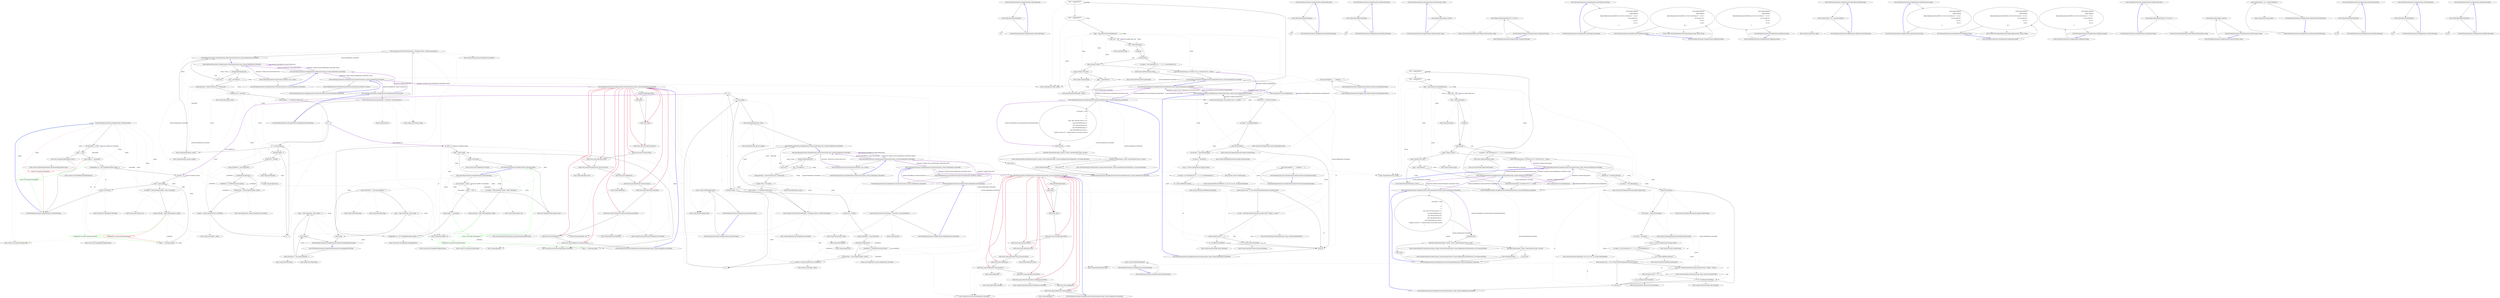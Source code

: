 digraph  {
n0 [label="Entry RestSharp.Extensions.StringExtensions.UrlDecode(string)", span="40-40", cluster="RestSharp.Extensions.StringExtensions.UrlDecode(string)"];
n1 [label="return HttpUtility.UrlDecode(input);", span="42-42", cluster="RestSharp.Extensions.StringExtensions.UrlDecode(string)"];
n2 [label="Exit RestSharp.Extensions.StringExtensions.UrlDecode(string)", span="40-40", cluster="RestSharp.Extensions.StringExtensions.UrlDecode(string)"];
n4 [label="Entry RestSharp.Extensions.StringExtensions.UrlEncode(string)", span="50-50", cluster="RestSharp.Extensions.StringExtensions.UrlEncode(string)"];
n5 [label="int maxLength = 32766", span="52-52", cluster="RestSharp.Extensions.StringExtensions.UrlEncode(string)"];
n6 [label="input == null", span="53-53", cluster="RestSharp.Extensions.StringExtensions.UrlEncode(string)"];
n8 [label="input.Length <= maxLength", span="56-56", cluster="RestSharp.Extensions.StringExtensions.UrlEncode(string)"];
n9 [color=red, community=0, label="return Uri.EscapeUriString(input);", span="57-57", cluster="RestSharp.Extensions.StringExtensions.UrlEncode(string)"];
n10 [label="StringBuilder sb = new StringBuilder(input.Length * 2)", span="59-59", cluster="RestSharp.Extensions.StringExtensions.UrlEncode(string)"];
n12 [label="index < input.Length", span="62-62", cluster="RestSharp.Extensions.StringExtensions.UrlEncode(string)"];
n13 [label="int length = Math.Min(input.Length - index, maxLength)", span="64-64", cluster="RestSharp.Extensions.StringExtensions.UrlEncode(string)"];
n14 [label="string subString = input.Substring(index, length)", span="65-65", cluster="RestSharp.Extensions.StringExtensions.UrlEncode(string)"];
d9 [color=green, community=0, label="return Uri.EscapeUriString(input);", span="57-57", cluster="RestSharp.Extensions.StringExtensions.UrlEncode(string)"];
n7 [label="throw new ArgumentNullException(''input'');", span="54-54", cluster="RestSharp.Extensions.StringExtensions.UrlEncode(string)"];
n18 [label="Exit RestSharp.Extensions.StringExtensions.UrlEncode(string)", span="50-50", cluster="RestSharp.Extensions.StringExtensions.UrlEncode(string)"];
n19 [label="Entry System.ArgumentNullException.ArgumentNullException(string)", span="0-0", cluster="System.ArgumentNullException.ArgumentNullException(string)"];
n20 [label="Entry System.Uri.EscapeUriString(string)", span="0-0", cluster="System.Uri.EscapeUriString(string)"];
n11 [label="int index = 0", span="60-60", cluster="RestSharp.Extensions.StringExtensions.UrlEncode(string)"];
n15 [color=red, community=0, label="sb.Append(Uri.EscapeUriString(subString))", span="67-67", cluster="RestSharp.Extensions.StringExtensions.UrlEncode(string)"];
n17 [label="return sb.ToString();", span="71-71", cluster="RestSharp.Extensions.StringExtensions.UrlEncode(string)"];
d15 [color=green, community=0, label="sb.Append(Uri.EscapeUriString(subString))", span="67-67", cluster="RestSharp.Extensions.StringExtensions.UrlEncode(string)"];
n21 [label="Entry System.Text.StringBuilder.StringBuilder(int)", span="0-0", cluster="System.Text.StringBuilder.StringBuilder(int)"];
n16 [label="index += subString.Length", span="68-68", cluster="RestSharp.Extensions.StringExtensions.UrlEncode(string)"];
n22 [label="Entry System.Math.Min(int, int)", span="0-0", cluster="System.Math.Min(int, int)"];
n23 [label="Entry string.Substring(int, int)", span="0-0", cluster="string.Substring(int, int)"];
n24 [label="Entry System.Text.StringBuilder.Append(string)", span="0-0", cluster="System.Text.StringBuilder.Append(string)"];
n25 [label="Entry System.Text.StringBuilder.ToString()", span="0-0", cluster="System.Text.StringBuilder.ToString()"];
n26 [label="Entry RestSharp.Extensions.StringExtensions.HtmlDecode(string)", span="75-75", cluster="RestSharp.Extensions.StringExtensions.HtmlDecode(string)"];
n27 [label="return HttpUtility.HtmlDecode(input);", span="77-77", cluster="RestSharp.Extensions.StringExtensions.HtmlDecode(string)"];
n28 [label="Exit RestSharp.Extensions.StringExtensions.HtmlDecode(string)", span="75-75", cluster="RestSharp.Extensions.StringExtensions.HtmlDecode(string)"];
n30 [label="Entry RestSharp.Extensions.StringExtensions.HtmlEncode(string)", span="80-80", cluster="RestSharp.Extensions.StringExtensions.HtmlEncode(string)"];
n31 [label="return HttpUtility.HtmlEncode(input);", span="82-82", cluster="RestSharp.Extensions.StringExtensions.HtmlEncode(string)"];
n32 [label="Exit RestSharp.Extensions.StringExtensions.HtmlEncode(string)", span="80-80", cluster="RestSharp.Extensions.StringExtensions.HtmlEncode(string)"];
n34 [label="Entry RestSharp.Extensions.StringExtensions.HasValue(string)", span="98-98", cluster="RestSharp.Extensions.StringExtensions.HasValue(string)"];
n35 [label="return !string.IsNullOrEmpty(input);", span="100-100", cluster="RestSharp.Extensions.StringExtensions.HasValue(string)"];
n36 [label="Exit RestSharp.Extensions.StringExtensions.HasValue(string)", span="98-98", cluster="RestSharp.Extensions.StringExtensions.HasValue(string)"];
n37 [label="Entry string.IsNullOrEmpty(string)", span="0-0", cluster="string.IsNullOrEmpty(string)"];
n38 [label="Entry RestSharp.Extensions.StringExtensions.RemoveUnderscoresAndDashes(string)", span="108-108", cluster="RestSharp.Extensions.StringExtensions.RemoveUnderscoresAndDashes(string)"];
n39 [label="return input.Replace(''_'', '''').Replace(''-'', '''');", span="110-110", cluster="RestSharp.Extensions.StringExtensions.RemoveUnderscoresAndDashes(string)"];
n40 [label="Exit RestSharp.Extensions.StringExtensions.RemoveUnderscoresAndDashes(string)", span="108-108", cluster="RestSharp.Extensions.StringExtensions.RemoveUnderscoresAndDashes(string)"];
n41 [label="Entry string.Replace(string, string)", span="0-0", cluster="string.Replace(string, string)"];
n42 [label="Entry RestSharp.Extensions.StringExtensions.ParseJsonDate(string, System.Globalization.CultureInfo)", span="119-119", cluster="RestSharp.Extensions.StringExtensions.ParseJsonDate(string, System.Globalization.CultureInfo)"];
n43 [label="input = input.Replace(''\n'', '''')", span="121-121", cluster="RestSharp.Extensions.StringExtensions.ParseJsonDate(string, System.Globalization.CultureInfo)"];
n53 [label="return ExtractDate(input, @''\\?/Date\((-?\d+)(-|\+)?([0-9]{4})?\)\\?/'', culture);", span="141-141", cluster="RestSharp.Extensions.StringExtensions.ParseJsonDate(string, System.Globalization.CultureInfo)"];
n56 [label="return ExtractDate(input, @''newDate\((-?\d+)*\)'', culture);", span="148-148", cluster="RestSharp.Extensions.StringExtensions.ParseJsonDate(string, System.Globalization.CultureInfo)"];
n57 [label="return ParseFormattedDate(input, culture);", span="151-151", cluster="RestSharp.Extensions.StringExtensions.ParseJsonDate(string, System.Globalization.CultureInfo)"];
n59 [label="Entry string.RemoveSurroundingQuotes()", span="159-159", cluster="string.RemoveSurroundingQuotes()"];
n64 [label="Entry RestSharp.Extensions.StringExtensions.ExtractDate(string, string, System.Globalization.CultureInfo)", span="216-216", cluster="RestSharp.Extensions.StringExtensions.ExtractDate(string, string, System.Globalization.CultureInfo)"];
n65 [label="Entry RestSharp.Extensions.StringExtensions.ParseFormattedDate(string, System.Globalization.CultureInfo)", span="170-170", cluster="RestSharp.Extensions.StringExtensions.ParseFormattedDate(string, System.Globalization.CultureInfo)"];
n44 [label="input = input.Replace(''\r'', '''')", span="122-122", cluster="RestSharp.Extensions.StringExtensions.ParseJsonDate(string, System.Globalization.CultureInfo)"];
n45 [label="input = input.RemoveSurroundingQuotes()", span="123-123", cluster="RestSharp.Extensions.StringExtensions.ParseJsonDate(string, System.Globalization.CultureInfo)"];
n46 [label="long? unix = null", span="125-125", cluster="RestSharp.Extensions.StringExtensions.ParseJsonDate(string, System.Globalization.CultureInfo)"];
n47 [label="unix = Int64.Parse(input)", span="129-129", cluster="RestSharp.Extensions.StringExtensions.ParseJsonDate(string, System.Globalization.CultureInfo)"];
n52 [label="input.Contains(''/Date('')", span="139-139", cluster="RestSharp.Extensions.StringExtensions.ParseJsonDate(string, System.Globalization.CultureInfo)"];
n54 [label="input.Contains(''new Date('')", span="144-144", cluster="RestSharp.Extensions.StringExtensions.ParseJsonDate(string, System.Globalization.CultureInfo)"];
n55 [label="input = input.Replace('' '', '''')", span="146-146", cluster="RestSharp.Extensions.StringExtensions.ParseJsonDate(string, System.Globalization.CultureInfo)"];
n48 [label=Exception, span="131-131", cluster="RestSharp.Extensions.StringExtensions.ParseJsonDate(string, System.Globalization.CultureInfo)"];
n49 [label="unix.HasValue", span="133-133", cluster="RestSharp.Extensions.StringExtensions.ParseJsonDate(string, System.Globalization.CultureInfo)"];
n51 [label="return epoch.AddSeconds(unix.Value);", span="136-136", cluster="RestSharp.Extensions.StringExtensions.ParseJsonDate(string, System.Globalization.CultureInfo)"];
n60 [label="Entry long.Parse(string)", span="0-0", cluster="long.Parse(string)"];
n50 [label="var epoch = new DateTime(1970, 1, 1, 0, 0, 0, DateTimeKind.Utc)", span="135-135", cluster="RestSharp.Extensions.StringExtensions.ParseJsonDate(string, System.Globalization.CultureInfo)"];
n61 [label="Entry System.DateTime.DateTime(int, int, int, int, int, int, System.DateTimeKind)", span="0-0", cluster="System.DateTime.DateTime(int, int, int, int, int, int, System.DateTimeKind)"];
n58 [label="Exit RestSharp.Extensions.StringExtensions.ParseJsonDate(string, System.Globalization.CultureInfo)", span="119-119", cluster="RestSharp.Extensions.StringExtensions.ParseJsonDate(string, System.Globalization.CultureInfo)"];
n62 [label="Entry System.DateTime.AddSeconds(double)", span="0-0", cluster="System.DateTime.AddSeconds(double)"];
n63 [label="Entry string.Contains(string)", span="0-0", cluster="string.Contains(string)"];
n83 [label="DateTime dt = DateTime.MinValue", span="218-218", cluster="RestSharp.Extensions.StringExtensions.ExtractDate(string, string, System.Globalization.CultureInfo)"];
n84 [label="var regex = new Regex(pattern)", span="219-219", cluster="RestSharp.Extensions.StringExtensions.ExtractDate(string, string, System.Globalization.CultureInfo)"];
n85 [label="regex.IsMatch(input)", span="221-221", cluster="RestSharp.Extensions.StringExtensions.ExtractDate(string, string, System.Globalization.CultureInfo)"];
n86 [label="var matches = regex.Matches(input)", span="223-223", cluster="RestSharp.Extensions.StringExtensions.ExtractDate(string, string, System.Globalization.CultureInfo)"];
n92 [label="var mod = DateTime.ParseExact(match.Groups[3].Value, ''HHmm'', culture)", span="233-233", cluster="RestSharp.Extensions.StringExtensions.ExtractDate(string, string, System.Globalization.CultureInfo)"];
n96 [label="return dt;", span="246-246", cluster="RestSharp.Extensions.StringExtensions.ExtractDate(string, string, System.Globalization.CultureInfo)"];
n98 [label="Entry System.Text.RegularExpressions.Regex.Regex(string)", span="0-0", cluster="System.Text.RegularExpressions.Regex.Regex(string)"];
n99 [label="Entry System.Text.RegularExpressions.Regex.IsMatch(string)", span="0-0", cluster="System.Text.RegularExpressions.Regex.IsMatch(string)"];
n87 [label="var match = matches[0]", span="224-224", cluster="RestSharp.Extensions.StringExtensions.ExtractDate(string, string, System.Globalization.CultureInfo)"];
n100 [label="Entry System.Text.RegularExpressions.Regex.Matches(string)", span="0-0", cluster="System.Text.RegularExpressions.Regex.Matches(string)"];
n88 [label="var ms = Convert.ToInt64(match.Groups[1].Value)", span="225-225", cluster="RestSharp.Extensions.StringExtensions.ExtractDate(string, string, System.Globalization.CultureInfo)"];
n91 [label="match.Groups.Count > 2 && !String.IsNullOrEmpty(match.Groups[3].Value)", span="231-231", cluster="RestSharp.Extensions.StringExtensions.ExtractDate(string, string, System.Globalization.CultureInfo)"];
n93 [label="match.Groups[2].Value == ''+''", span="235-235", cluster="RestSharp.Extensions.StringExtensions.ExtractDate(string, string, System.Globalization.CultureInfo)"];
n89 [label="var epoch = new DateTime(1970, 1, 1, 0, 0, 0, DateTimeKind.Utc)", span="226-226", cluster="RestSharp.Extensions.StringExtensions.ExtractDate(string, string, System.Globalization.CultureInfo)"];
n90 [label="dt = epoch.AddMilliseconds(ms)", span="228-228", cluster="RestSharp.Extensions.StringExtensions.ExtractDate(string, string, System.Globalization.CultureInfo)"];
n101 [label="Entry System.Convert.ToInt64(string)", span="0-0", cluster="System.Convert.ToInt64(string)"];
n94 [label="dt = dt.Add(mod.TimeOfDay)", span="237-237", cluster="RestSharp.Extensions.StringExtensions.ExtractDate(string, string, System.Globalization.CultureInfo)"];
n95 [label="dt = dt.Subtract(mod.TimeOfDay)", span="241-241", cluster="RestSharp.Extensions.StringExtensions.ExtractDate(string, string, System.Globalization.CultureInfo)"];
n102 [label="Entry System.DateTime.AddMilliseconds(double)", span="0-0", cluster="System.DateTime.AddMilliseconds(double)"];
n103 [label="Entry System.DateTime.ParseExact(string, string, System.IFormatProvider)", span="0-0", cluster="System.DateTime.ParseExact(string, string, System.IFormatProvider)"];
n104 [label="Entry System.DateTime.Add(System.TimeSpan)", span="0-0", cluster="System.DateTime.Add(System.TimeSpan)"];
n105 [label="Entry System.DateTime.Subtract(System.TimeSpan)", span="0-0", cluster="System.DateTime.Subtract(System.TimeSpan)"];
n97 [label="Exit RestSharp.Extensions.StringExtensions.ExtractDate(string, string, System.Globalization.CultureInfo)", span="216-216", cluster="RestSharp.Extensions.StringExtensions.ExtractDate(string, string, System.Globalization.CultureInfo)"];
n73 [label="var formats = new[]\r\n            {\r\n                ''u'',\r\n                ''s'',\r\n                ''yyyy'-'MM'-'dd'T'HH':'\\nmm':'ss'Z''',\r\n                ''yyyy-MM-ddTHH:mm:ssZ'',\r\n                ''yyyy-MM-dd HH:mm:ssZ'',\r\n                ''yyyy-MM-ddTHH:\\nmm:ss'',\r\n                ''yyyy-MM-ddTHH:mm:sszzzzzz'',\r\n                ''M/d/yyyy h:mm:ss tt'' // default format for invariant \\nculture\r\n            }", span="172-182", cluster="RestSharp.Extensions.StringExtensions.ParseFormattedDate(string, System.Globalization.CultureInfo)"];
n74 [label="DateTime date", span="200-200", cluster="RestSharp.Extensions.StringExtensions.ParseFormattedDate(string, System.Globalization.CultureInfo)"];
n75 [label="DateTime.TryParseExact(input, formats, culture, DateTimeStyles.None, out date)", span="202-202", cluster="RestSharp.Extensions.StringExtensions.ParseFormattedDate(string, System.Globalization.CultureInfo)"];
n77 [label="DateTime.TryParse(input, culture, DateTimeStyles.None, out date)", span="207-207", cluster="RestSharp.Extensions.StringExtensions.ParseFormattedDate(string, System.Globalization.CultureInfo)"];
n76 [label="return date;", span="204-204", cluster="RestSharp.Extensions.StringExtensions.ParseFormattedDate(string, System.Globalization.CultureInfo)"];
n81 [label="Entry System.DateTime.TryParseExact(string, string[], System.IFormatProvider, System.Globalization.DateTimeStyles, out System.DateTime)", span="0-0", cluster="System.DateTime.TryParseExact(string, string[], System.IFormatProvider, System.Globalization.DateTimeStyles, out System.DateTime)"];
n80 [label="Exit RestSharp.Extensions.StringExtensions.ParseFormattedDate(string, System.Globalization.CultureInfo)", span="170-170", cluster="RestSharp.Extensions.StringExtensions.ParseFormattedDate(string, System.Globalization.CultureInfo)"];
n78 [label="return date;", span="209-209", cluster="RestSharp.Extensions.StringExtensions.ParseFormattedDate(string, System.Globalization.CultureInfo)"];
n79 [label="return default(DateTime);", span="213-213", cluster="RestSharp.Extensions.StringExtensions.ParseFormattedDate(string, System.Globalization.CultureInfo)"];
n82 [label="Entry System.DateTime.TryParse(string, System.IFormatProvider, System.Globalization.DateTimeStyles, out System.DateTime)", span="0-0", cluster="System.DateTime.TryParse(string, System.IFormatProvider, System.Globalization.DateTimeStyles, out System.DateTime)"];
n66 [label="Entry RestSharp.Extensions.StringExtensions.RemoveSurroundingQuotes(string)", span="159-159", cluster="RestSharp.Extensions.StringExtensions.RemoveSurroundingQuotes(string)"];
n67 [label="input.StartsWith(''\'''') && input.EndsWith(''\'''')", span="161-161", cluster="RestSharp.Extensions.StringExtensions.RemoveSurroundingQuotes(string)"];
n68 [label="input = input.Substring(1, input.Length - 2)", span="164-164", cluster="RestSharp.Extensions.StringExtensions.RemoveSurroundingQuotes(string)"];
n69 [label="return input;", span="167-167", cluster="RestSharp.Extensions.StringExtensions.RemoveSurroundingQuotes(string)"];
n71 [label="Entry string.StartsWith(string)", span="0-0", cluster="string.StartsWith(string)"];
n72 [label="Entry string.EndsWith(string)", span="0-0", cluster="string.EndsWith(string)"];
n70 [label="Exit RestSharp.Extensions.StringExtensions.RemoveSurroundingQuotes(string)", span="159-159", cluster="RestSharp.Extensions.StringExtensions.RemoveSurroundingQuotes(string)"];
n106 [label="Entry RestSharp.Extensions.StringExtensions.Matches(string, string)", span="255-255", cluster="RestSharp.Extensions.StringExtensions.Matches(string, string)"];
n107 [label="return Regex.IsMatch(input, pattern);", span="257-257", cluster="RestSharp.Extensions.StringExtensions.Matches(string, string)"];
n108 [label="Exit RestSharp.Extensions.StringExtensions.Matches(string, string)", span="255-255", cluster="RestSharp.Extensions.StringExtensions.Matches(string, string)"];
n109 [label="Entry System.Text.RegularExpressions.Regex.IsMatch(string, string)", span="0-0", cluster="System.Text.RegularExpressions.Regex.IsMatch(string, string)"];
n110 [label="Entry RestSharp.Extensions.StringExtensions.ToPascalCase(string, System.Globalization.CultureInfo)", span="266-266", cluster="RestSharp.Extensions.StringExtensions.ToPascalCase(string, System.Globalization.CultureInfo)"];
n111 [label="return ToPascalCase(lowercaseAndUnderscoredWord, true, culture);", span="268-268", cluster="RestSharp.Extensions.StringExtensions.ToPascalCase(string, System.Globalization.CultureInfo)"];
n113 [label="Entry RestSharp.Extensions.StringExtensions.ToPascalCase(string, bool, System.Globalization.CultureInfo)", span="278-278", cluster="RestSharp.Extensions.StringExtensions.ToPascalCase(string, bool, System.Globalization.CultureInfo)"];
n142 [label="Entry RestSharp.Extensions.StringExtensions.ToCamelCase(string, System.Globalization.CultureInfo)", span="318-318", cluster="RestSharp.Extensions.StringExtensions.ToCamelCase(string, System.Globalization.CultureInfo)"];
n112 [label="Exit RestSharp.Extensions.StringExtensions.ToPascalCase(string, System.Globalization.CultureInfo)", span="266-266", cluster="RestSharp.Extensions.StringExtensions.ToPascalCase(string, System.Globalization.CultureInfo)"];
n114 [label="String.IsNullOrEmpty(text)", span="280-280", cluster="RestSharp.Extensions.StringExtensions.ToPascalCase(string, bool, System.Globalization.CultureInfo)"];
n115 [label="return text;", span="281-281", cluster="RestSharp.Extensions.StringExtensions.ToPascalCase(string, bool, System.Globalization.CultureInfo)"];
n116 [label="text = text.Replace(''_'', '' '')", span="283-283", cluster="RestSharp.Extensions.StringExtensions.ToPascalCase(string, bool, System.Globalization.CultureInfo)"];
n117 [label="string joinString = removeUnderscores ? String.Empty : ''_''", span="285-285", cluster="RestSharp.Extensions.StringExtensions.ToPascalCase(string, bool, System.Globalization.CultureInfo)"];
n126 [label="restOfWord = restOfWord.ToLower(culture)", span="298-298", cluster="RestSharp.Extensions.StringExtensions.ToPascalCase(string, bool, System.Globalization.CultureInfo)"];
n127 [label="char firstChar = char.ToUpper(word[0], culture)", span="300-300", cluster="RestSharp.Extensions.StringExtensions.ToPascalCase(string, bool, System.Globalization.CultureInfo)"];
n131 [label="return String.Concat(words[0].Substring(0, 1).ToUpper(culture), words[0].Substring(1));", span="309-309", cluster="RestSharp.Extensions.StringExtensions.ToPascalCase(string, bool, System.Globalization.CultureInfo)"];
n132 [label="Exit RestSharp.Extensions.StringExtensions.ToPascalCase(string, bool, System.Globalization.CultureInfo)", span="278-278", cluster="RestSharp.Extensions.StringExtensions.ToPascalCase(string, bool, System.Globalization.CultureInfo)"];
n118 [label="string[] words = text.Split(' ')", span="286-286", cluster="RestSharp.Extensions.StringExtensions.ToPascalCase(string, bool, System.Globalization.CultureInfo)"];
n130 [label="return String.Join(joinString, words);", span="306-306", cluster="RestSharp.Extensions.StringExtensions.ToPascalCase(string, bool, System.Globalization.CultureInfo)"];
n119 [label="words.Length > 1 || words[0].IsUpperCase()", span="288-288", cluster="RestSharp.Extensions.StringExtensions.ToPascalCase(string, bool, System.Globalization.CultureInfo)"];
n121 [label="i < words.Length", span="290-290", cluster="RestSharp.Extensions.StringExtensions.ToPascalCase(string, bool, System.Globalization.CultureInfo)"];
n122 [label="words[i].Length > 0", span="292-292", cluster="RestSharp.Extensions.StringExtensions.ToPascalCase(string, bool, System.Globalization.CultureInfo)"];
n123 [label="string word = words[i]", span="294-294", cluster="RestSharp.Extensions.StringExtensions.ToPascalCase(string, bool, System.Globalization.CultureInfo)"];
n128 [label="words[i] = String.Concat(firstChar, restOfWord)", span="302-302", cluster="RestSharp.Extensions.StringExtensions.ToPascalCase(string, bool, System.Globalization.CultureInfo)"];
n133 [label="Entry string.Split(params char[])", span="0-0", cluster="string.Split(params char[])"];
n120 [label="int i = 0", span="290-290", cluster="RestSharp.Extensions.StringExtensions.ToPascalCase(string, bool, System.Globalization.CultureInfo)"];
n134 [label="Entry string.IsUpperCase()", span="338-338", cluster="string.IsUpperCase()"];
n129 [label="i++", span="290-290", cluster="RestSharp.Extensions.StringExtensions.ToPascalCase(string, bool, System.Globalization.CultureInfo)"];
n124 [label="string restOfWord = word.Substring(1)", span="295-295", cluster="RestSharp.Extensions.StringExtensions.ToPascalCase(string, bool, System.Globalization.CultureInfo)"];
n125 [label="restOfWord.IsUpperCase()", span="297-297", cluster="RestSharp.Extensions.StringExtensions.ToPascalCase(string, bool, System.Globalization.CultureInfo)"];
n135 [label="Entry string.Substring(int)", span="0-0", cluster="string.Substring(int)"];
n136 [label="Entry string.ToLower(System.Globalization.CultureInfo)", span="0-0", cluster="string.ToLower(System.Globalization.CultureInfo)"];
n137 [label="Entry char.ToUpper(char, System.Globalization.CultureInfo)", span="0-0", cluster="char.ToUpper(char, System.Globalization.CultureInfo)"];
n138 [label="Entry string.Concat(object, object)", span="0-0", cluster="string.Concat(object, object)"];
n139 [label="Entry string.Join(string, params string[])", span="0-0", cluster="string.Join(string, params string[])"];
n140 [label="Entry string.ToUpper(System.Globalization.CultureInfo)", span="0-0", cluster="string.ToUpper(System.Globalization.CultureInfo)"];
n141 [label="Entry string.Concat(string, string)", span="0-0", cluster="string.Concat(string, string)"];
n143 [label="return MakeInitialLowerCase(ToPascalCase(lowercaseAndUnderscoredWord, culture));", span="320-320", cluster="RestSharp.Extensions.StringExtensions.ToCamelCase(string, System.Globalization.CultureInfo)"];
n145 [label="Entry RestSharp.Extensions.StringExtensions.MakeInitialLowerCase(string)", span="328-328", cluster="RestSharp.Extensions.StringExtensions.MakeInitialLowerCase(string)"];
n166 [label="Entry RestSharp.Extensions.StringExtensions.GetNameVariants(string, System.Globalization.CultureInfo)", span="407-407", cluster="RestSharp.Extensions.StringExtensions.GetNameVariants(string, System.Globalization.CultureInfo)"];
n144 [label="Exit RestSharp.Extensions.StringExtensions.ToCamelCase(string, System.Globalization.CultureInfo)", span="318-318", cluster="RestSharp.Extensions.StringExtensions.ToCamelCase(string, System.Globalization.CultureInfo)"];
n146 [label="return String.Concat(word.Substring(0, 1).ToLower(), word.Substring(1));", span="330-330", cluster="RestSharp.Extensions.StringExtensions.MakeInitialLowerCase(string)"];
n147 [label="Exit RestSharp.Extensions.StringExtensions.MakeInitialLowerCase(string)", span="328-328", cluster="RestSharp.Extensions.StringExtensions.MakeInitialLowerCase(string)"];
n148 [label="Entry string.ToLower()", span="0-0", cluster="string.ToLower()"];
n149 [label="Entry RestSharp.Extensions.StringExtensions.IsUpperCase(string)", span="338-338", cluster="RestSharp.Extensions.StringExtensions.IsUpperCase(string)"];
n150 [label="return Regex.IsMatch(inputString, @''^[A-Z]+$'');", span="340-340", cluster="RestSharp.Extensions.StringExtensions.IsUpperCase(string)"];
n151 [label="Exit RestSharp.Extensions.StringExtensions.IsUpperCase(string)", span="338-338", cluster="RestSharp.Extensions.StringExtensions.IsUpperCase(string)"];
n152 [label="Entry RestSharp.Extensions.StringExtensions.AddUnderscores(string)", span="348-348", cluster="RestSharp.Extensions.StringExtensions.AddUnderscores(string)"];
n153 [label="return Regex.Replace(\r\n                Regex.Replace(\r\n                    Regex.Replace(pascalCasedWord, @''([A-Z]+)([A-Z][\\na-z])'', ''$1_$2''),\r\n                    @''([a-z\d])([A-Z])'',\r\n                    ''$1_$2''),\r\n                @''[-\s]'',\r\n                ''_'');", span="350-356", cluster="RestSharp.Extensions.StringExtensions.AddUnderscores(string)"];
n154 [label="Exit RestSharp.Extensions.StringExtensions.AddUnderscores(string)", span="348-348", cluster="RestSharp.Extensions.StringExtensions.AddUnderscores(string)"];
n155 [label="Entry System.Text.RegularExpressions.Regex.Replace(string, string, string)", span="0-0", cluster="System.Text.RegularExpressions.Regex.Replace(string, string, string)"];
n156 [label="Entry RestSharp.Extensions.StringExtensions.AddDashes(string)", span="364-364", cluster="RestSharp.Extensions.StringExtensions.AddDashes(string)"];
n157 [label="return Regex.Replace(\r\n                Regex.Replace(\r\n                    Regex.Replace(pascalCasedWord, @''([A-Z]+)([A-Z][\\na-z])'', ''$1-$2''),\r\n                    @''([a-z\d])([A-Z])'',\r\n                    ''$1-$2''),\r\n                @''[\s]'',\r\n                ''\\n-'');", span="366-372", cluster="RestSharp.Extensions.StringExtensions.AddDashes(string)"];
n158 [label="Exit RestSharp.Extensions.StringExtensions.AddDashes(string)", span="364-364", cluster="RestSharp.Extensions.StringExtensions.AddDashes(string)"];
n159 [label="Entry RestSharp.Extensions.StringExtensions.AddUnderscorePrefix(string)", span="380-380", cluster="RestSharp.Extensions.StringExtensions.AddUnderscorePrefix(string)"];
n160 [label="return string.Format(''_{0}'', pascalCasedWord);", span="382-382", cluster="RestSharp.Extensions.StringExtensions.AddUnderscorePrefix(string)"];
n161 [label="Exit RestSharp.Extensions.StringExtensions.AddUnderscorePrefix(string)", span="380-380", cluster="RestSharp.Extensions.StringExtensions.AddUnderscorePrefix(string)"];
n162 [label="Entry string.Format(string, object)", span="0-0", cluster="string.Format(string, object)"];
n163 [label="Entry RestSharp.Extensions.StringExtensions.AddSpaces(string)", span="390-390", cluster="RestSharp.Extensions.StringExtensions.AddSpaces(string)"];
n164 [label="return Regex.Replace(\r\n                Regex.Replace(\r\n                    Regex.Replace(pascalCasedWord, @''([A-Z]+)([A-Z][\\na-z])'', ''$1 $2''),\r\n                    @''([a-z\d])([A-Z])'',\r\n                    ''$1 $2''),\r\n                @''[-\s]'',\r\n                '' '');", span="392-398", cluster="RestSharp.Extensions.StringExtensions.AddSpaces(string)"];
n165 [label="Exit RestSharp.Extensions.StringExtensions.AddSpaces(string)", span="390-390", cluster="RestSharp.Extensions.StringExtensions.AddSpaces(string)"];
n167 [label="String.IsNullOrEmpty(name)", span="409-409", cluster="RestSharp.Extensions.StringExtensions.GetNameVariants(string, System.Globalization.CultureInfo)"];
n168 [label="yield break;", span="410-410", cluster="RestSharp.Extensions.StringExtensions.GetNameVariants(string, System.Globalization.CultureInfo)"];
n169 [label="yield return name;", span="412-412", cluster="RestSharp.Extensions.StringExtensions.GetNameVariants(string, System.Globalization.CultureInfo)"];
n170 [label="yield return name.ToCamelCase(culture);", span="415-415", cluster="RestSharp.Extensions.StringExtensions.GetNameVariants(string, System.Globalization.CultureInfo)"];
n171 [label="yield return name.ToLower(culture);", span="418-418", cluster="RestSharp.Extensions.StringExtensions.GetNameVariants(string, System.Globalization.CultureInfo)"];
n172 [label="yield return name.AddUnderscores();", span="421-421", cluster="RestSharp.Extensions.StringExtensions.GetNameVariants(string, System.Globalization.CultureInfo)"];
n173 [label="yield return name.AddUnderscores().ToLower(culture);", span="424-424", cluster="RestSharp.Extensions.StringExtensions.GetNameVariants(string, System.Globalization.CultureInfo)"];
n174 [label="yield return name.AddDashes();", span="427-427", cluster="RestSharp.Extensions.StringExtensions.GetNameVariants(string, System.Globalization.CultureInfo)"];
n175 [label="yield return name.AddDashes().ToLower(culture);", span="430-430", cluster="RestSharp.Extensions.StringExtensions.GetNameVariants(string, System.Globalization.CultureInfo)"];
n176 [label="yield return name.AddUnderscorePrefix();", span="433-433", cluster="RestSharp.Extensions.StringExtensions.GetNameVariants(string, System.Globalization.CultureInfo)"];
n177 [label="yield return name.ToCamelCase(culture).AddUnderscorePrefix();", span="436-436", cluster="RestSharp.Extensions.StringExtensions.GetNameVariants(string, System.Globalization.CultureInfo)"];
n178 [label="yield return name.AddSpaces();", span="439-439", cluster="RestSharp.Extensions.StringExtensions.GetNameVariants(string, System.Globalization.CultureInfo)"];
n179 [label="yield return name.AddSpaces().ToLower(culture);", span="442-442", cluster="RestSharp.Extensions.StringExtensions.GetNameVariants(string, System.Globalization.CultureInfo)"];
n181 [label="Entry string.ToCamelCase(System.Globalization.CultureInfo)", span="318-318", cluster="string.ToCamelCase(System.Globalization.CultureInfo)"];
n182 [label="Entry string.AddUnderscores()", span="348-348", cluster="string.AddUnderscores()"];
n183 [label="Entry string.AddDashes()", span="364-364", cluster="string.AddDashes()"];
n184 [label="Entry string.AddUnderscorePrefix()", span="380-380", cluster="string.AddUnderscorePrefix()"];
n185 [label="Entry string.AddSpaces()", span="390-390", cluster="string.AddSpaces()"];
n180 [label="Exit RestSharp.Extensions.StringExtensions.GetNameVariants(string, System.Globalization.CultureInfo)", span="407-407", cluster="RestSharp.Extensions.StringExtensions.GetNameVariants(string, System.Globalization.CultureInfo)"];
m0_67 [label="input.StartsWith(''\'''') && input.EndsWith(''\'''')", span="161-161", cluster="RestSharp.Extensions.StringExtensions.RemoveSurroundingQuotes(string)", file="StringExtensions.cs"];
m0_68 [label="input = input.Substring(1, input.Length - 2)", span="164-164", cluster="RestSharp.Extensions.StringExtensions.RemoveSurroundingQuotes(string)", file="StringExtensions.cs"];
m0_69 [label="return input;", span="167-167", cluster="RestSharp.Extensions.StringExtensions.RemoveSurroundingQuotes(string)", file="StringExtensions.cs"];
m0_138 [label="Entry string.Concat(object, object)", span="0-0", cluster="string.Concat(object, object)", file="StringExtensions.cs"];
m0_81 [label="Entry System.DateTime.TryParseExact(string, string[], System.IFormatProvider, System.Globalization.DateTimeStyles, out System.DateTime)", span="0-0", cluster="System.DateTime.TryParseExact(string, string[], System.IFormatProvider, System.Globalization.DateTimeStyles, out System.DateTime)", file="StringExtensions.cs"];
m0_139 [label="Entry string.Join(string, params string[])", span="0-0", cluster="string.Join(string, params string[])", file="StringExtensions.cs"];
m0_152 [label="Entry RestSharp.Extensions.StringExtensions.AddUnderscores(string)", span="348-348", cluster="RestSharp.Extensions.StringExtensions.AddUnderscores(string)", file="StringExtensions.cs"];
m0_153 [label="return Regex.Replace(\r\n                Regex.Replace(\r\n                    Regex.Replace(pascalCasedWord, @''([A-Z]+)([A-Z][\\na-z])'', ''$1_$2''),\r\n                    @''([a-z\d])([A-Z])'',\r\n                    ''$1_$2''),\r\n                @''[-\s]'',\r\n                ''_'');", span="350-356", cluster="RestSharp.Extensions.StringExtensions.AddUnderscores(string)", file="StringExtensions.cs"];
m0_154 [label="Exit RestSharp.Extensions.StringExtensions.AddUnderscores(string)", span="348-348", cluster="RestSharp.Extensions.StringExtensions.AddUnderscores(string)", file="StringExtensions.cs"];
m0_62 [label="Entry System.DateTime.AddSeconds(double)", span="0-0", cluster="System.DateTime.AddSeconds(double)", file="StringExtensions.cs"];
m0_181 [label="Entry string.ToCamelCase(System.Globalization.CultureInfo)", span="318-318", cluster="string.ToCamelCase(System.Globalization.CultureInfo)", file="StringExtensions.cs"];
m0_110 [label="Entry RestSharp.Extensions.StringExtensions.ToPascalCase(string, System.Globalization.CultureInfo)", span="266-266", cluster="RestSharp.Extensions.StringExtensions.ToPascalCase(string, System.Globalization.CultureInfo)", file="StringExtensions.cs"];
m0_111 [label="return ToPascalCase(lowercaseAndUnderscoredWord, true, culture);", span="268-268", cluster="RestSharp.Extensions.StringExtensions.ToPascalCase(string, System.Globalization.CultureInfo)", file="StringExtensions.cs"];
m0_112 [label="Exit RestSharp.Extensions.StringExtensions.ToPascalCase(string, System.Globalization.CultureInfo)", span="266-266", cluster="RestSharp.Extensions.StringExtensions.ToPascalCase(string, System.Globalization.CultureInfo)", file="StringExtensions.cs"];
m0_149 [label="Entry RestSharp.Extensions.StringExtensions.IsUpperCase(string)", span="338-338", cluster="RestSharp.Extensions.StringExtensions.IsUpperCase(string)", file="StringExtensions.cs"];
m0_150 [label="return Regex.IsMatch(inputString, @''^[A-Z]+$'');", span="340-340", cluster="RestSharp.Extensions.StringExtensions.IsUpperCase(string)", file="StringExtensions.cs"];
m0_151 [label="Exit RestSharp.Extensions.StringExtensions.IsUpperCase(string)", span="338-338", cluster="RestSharp.Extensions.StringExtensions.IsUpperCase(string)", file="StringExtensions.cs"];
m0_101 [label="Entry System.Convert.ToInt64(string)", span="0-0", cluster="System.Convert.ToInt64(string)", file="StringExtensions.cs"];
m0_162 [label="Entry string.Format(string, object)", span="0-0", cluster="string.Format(string, object)", file="StringExtensions.cs"];
m0_71 [label="Entry string.StartsWith(string)", span="0-0", cluster="string.StartsWith(string)", file="StringExtensions.cs"];
m0_41 [label="Entry string.Replace(string, string)", span="0-0", cluster="string.Replace(string, string)", file="StringExtensions.cs"];
m0_61 [label="Entry System.DateTime.DateTime(int, int, int, int, int, int, System.DateTimeKind)", span="0-0", cluster="System.DateTime.DateTime(int, int, int, int, int, int, System.DateTimeKind)", file="StringExtensions.cs"];
m0_100 [label="Entry System.Text.RegularExpressions.Regex.Matches(string)", span="0-0", cluster="System.Text.RegularExpressions.Regex.Matches(string)", file="StringExtensions.cs"];
m0_134 [label="Entry string.IsUpperCase()", span="338-338", cluster="string.IsUpperCase()", file="StringExtensions.cs"];
m0_82 [label="Entry System.DateTime.TryParse(string, System.IFormatProvider, System.Globalization.DateTimeStyles, out System.DateTime)", span="0-0", cluster="System.DateTime.TryParse(string, System.IFormatProvider, System.Globalization.DateTimeStyles, out System.DateTime)", file="StringExtensions.cs"];
m0_19 [label="Entry System.ArgumentNullException.ArgumentNullException(string)", span="0-0", cluster="System.ArgumentNullException.ArgumentNullException(string)", file="StringExtensions.cs"];
m0_103 [label="Entry System.DateTime.ParseExact(string, string, System.IFormatProvider)", span="0-0", cluster="System.DateTime.ParseExact(string, string, System.IFormatProvider)", file="StringExtensions.cs"];
m0_166 [label="Entry RestSharp.Extensions.StringExtensions.GetNameVariants(string, System.Globalization.CultureInfo)", span="407-407", cluster="RestSharp.Extensions.StringExtensions.GetNameVariants(string, System.Globalization.CultureInfo)", file="StringExtensions.cs"];
m0_167 [label="String.IsNullOrEmpty(name)", span="409-409", cluster="RestSharp.Extensions.StringExtensions.GetNameVariants(string, System.Globalization.CultureInfo)", file="StringExtensions.cs"];
m0_168 [label="yield break;", span="410-410", cluster="RestSharp.Extensions.StringExtensions.GetNameVariants(string, System.Globalization.CultureInfo)", file="StringExtensions.cs"];
m0_169 [label="yield return name;", span="412-412", cluster="RestSharp.Extensions.StringExtensions.GetNameVariants(string, System.Globalization.CultureInfo)", file="StringExtensions.cs"];
m0_170 [label="yield return name.ToCamelCase(culture);", span="415-415", cluster="RestSharp.Extensions.StringExtensions.GetNameVariants(string, System.Globalization.CultureInfo)", file="StringExtensions.cs"];
m0_171 [label="yield return name.ToLower(culture);", span="418-418", cluster="RestSharp.Extensions.StringExtensions.GetNameVariants(string, System.Globalization.CultureInfo)", file="StringExtensions.cs"];
m0_172 [label="yield return name.AddUnderscores();", span="421-421", cluster="RestSharp.Extensions.StringExtensions.GetNameVariants(string, System.Globalization.CultureInfo)", file="StringExtensions.cs"];
m0_173 [label="yield return name.AddUnderscores().ToLower(culture);", span="424-424", cluster="RestSharp.Extensions.StringExtensions.GetNameVariants(string, System.Globalization.CultureInfo)", file="StringExtensions.cs"];
m0_174 [label="yield return name.AddDashes();", span="427-427", cluster="RestSharp.Extensions.StringExtensions.GetNameVariants(string, System.Globalization.CultureInfo)", file="StringExtensions.cs"];
m0_175 [label="yield return name.AddDashes().ToLower(culture);", span="430-430", cluster="RestSharp.Extensions.StringExtensions.GetNameVariants(string, System.Globalization.CultureInfo)", file="StringExtensions.cs"];
m0_176 [label="yield return name.AddUnderscorePrefix();", span="433-433", cluster="RestSharp.Extensions.StringExtensions.GetNameVariants(string, System.Globalization.CultureInfo)", file="StringExtensions.cs"];
m0_177 [label="yield return name.ToCamelCase(culture).AddUnderscorePrefix();", span="436-436", cluster="RestSharp.Extensions.StringExtensions.GetNameVariants(string, System.Globalization.CultureInfo)", file="StringExtensions.cs"];
m0_178 [label="yield return name.AddSpaces();", span="439-439", cluster="RestSharp.Extensions.StringExtensions.GetNameVariants(string, System.Globalization.CultureInfo)", file="StringExtensions.cs"];
m0_179 [label="yield return name.AddSpaces().ToLower(culture);", span="442-442", cluster="RestSharp.Extensions.StringExtensions.GetNameVariants(string, System.Globalization.CultureInfo)", file="StringExtensions.cs"];
m0_180 [label="Exit RestSharp.Extensions.StringExtensions.GetNameVariants(string, System.Globalization.CultureInfo)", span="407-407", cluster="RestSharp.Extensions.StringExtensions.GetNameVariants(string, System.Globalization.CultureInfo)", file="StringExtensions.cs"];
m0_98 [label="Entry System.Text.RegularExpressions.Regex.Regex(string)", span="0-0", cluster="System.Text.RegularExpressions.Regex.Regex(string)", file="StringExtensions.cs"];
m0_142 [label="Entry RestSharp.Extensions.StringExtensions.ToCamelCase(string, System.Globalization.CultureInfo)", span="318-318", cluster="RestSharp.Extensions.StringExtensions.ToCamelCase(string, System.Globalization.CultureInfo)", file="StringExtensions.cs"];
m0_143 [label="return MakeInitialLowerCase(ToPascalCase(lowercaseAndUnderscoredWord, culture));", span="320-320", cluster="RestSharp.Extensions.StringExtensions.ToCamelCase(string, System.Globalization.CultureInfo)", file="StringExtensions.cs"];
m0_144 [label="Exit RestSharp.Extensions.StringExtensions.ToCamelCase(string, System.Globalization.CultureInfo)", span="318-318", cluster="RestSharp.Extensions.StringExtensions.ToCamelCase(string, System.Globalization.CultureInfo)", file="StringExtensions.cs"];
m0_22 [label="Entry System.Math.Min(int, int)", span="0-0", cluster="System.Math.Min(int, int)", file="StringExtensions.cs"];
m0_24 [label="Entry System.Text.StringBuilder.Append(string)", span="0-0", cluster="System.Text.StringBuilder.Append(string)", file="StringExtensions.cs"];
m0_42 [label="Entry RestSharp.Extensions.StringExtensions.ParseJsonDate(string, System.Globalization.CultureInfo)", span="119-119", cluster="RestSharp.Extensions.StringExtensions.ParseJsonDate(string, System.Globalization.CultureInfo)", file="StringExtensions.cs"];
m0_43 [label="input = input.Replace(''\n'', '''')", span="121-121", cluster="RestSharp.Extensions.StringExtensions.ParseJsonDate(string, System.Globalization.CultureInfo)", file="StringExtensions.cs"];
m0_53 [label="return ExtractDate(input, @''\\?/Date\((-?\d+)(-|\+)?([0-9]{4})?\)\\?/'', culture);", span="141-141", cluster="RestSharp.Extensions.StringExtensions.ParseJsonDate(string, System.Globalization.CultureInfo)", file="StringExtensions.cs"];
m0_56 [label="return ExtractDate(input, @''newDate\((-?\d+)*\)'', culture);", span="148-148", cluster="RestSharp.Extensions.StringExtensions.ParseJsonDate(string, System.Globalization.CultureInfo)", file="StringExtensions.cs"];
m0_57 [label="return ParseFormattedDate(input, culture);", span="151-151", cluster="RestSharp.Extensions.StringExtensions.ParseJsonDate(string, System.Globalization.CultureInfo)", file="StringExtensions.cs"];
m0_44 [label="input = input.Replace(''\r'', '''')", span="122-122", cluster="RestSharp.Extensions.StringExtensions.ParseJsonDate(string, System.Globalization.CultureInfo)", file="StringExtensions.cs"];
m0_45 [label="input = input.RemoveSurroundingQuotes()", span="123-123", cluster="RestSharp.Extensions.StringExtensions.ParseJsonDate(string, System.Globalization.CultureInfo)", file="StringExtensions.cs"];
m0_46 [label="long? unix = null", span="125-125", cluster="RestSharp.Extensions.StringExtensions.ParseJsonDate(string, System.Globalization.CultureInfo)", file="StringExtensions.cs"];
m0_47 [label="unix = Int64.Parse(input)", span="129-129", cluster="RestSharp.Extensions.StringExtensions.ParseJsonDate(string, System.Globalization.CultureInfo)", file="StringExtensions.cs"];
m0_52 [label="input.Contains(''/Date('')", span="139-139", cluster="RestSharp.Extensions.StringExtensions.ParseJsonDate(string, System.Globalization.CultureInfo)", file="StringExtensions.cs"];
m0_54 [label="input.Contains(''new Date('')", span="144-144", cluster="RestSharp.Extensions.StringExtensions.ParseJsonDate(string, System.Globalization.CultureInfo)", file="StringExtensions.cs"];
m0_55 [label="input = input.Replace('' '', '''')", span="146-146", cluster="RestSharp.Extensions.StringExtensions.ParseJsonDate(string, System.Globalization.CultureInfo)", file="StringExtensions.cs"];
m0_48 [label=Exception, span="131-131", cluster="RestSharp.Extensions.StringExtensions.ParseJsonDate(string, System.Globalization.CultureInfo)", file="StringExtensions.cs"];
m0_49 [label="unix.HasValue", span="133-133", cluster="RestSharp.Extensions.StringExtensions.ParseJsonDate(string, System.Globalization.CultureInfo)", file="StringExtensions.cs"];
m0_51 [label="return epoch.AddSeconds(unix.Value);", span="136-136", cluster="RestSharp.Extensions.StringExtensions.ParseJsonDate(string, System.Globalization.CultureInfo)", file="StringExtensions.cs"];
m0_50 [label="var epoch = new DateTime(1970, 1, 1, 0, 0, 0, DateTimeKind.Utc)", span="135-135", cluster="RestSharp.Extensions.StringExtensions.ParseJsonDate(string, System.Globalization.CultureInfo)", file="StringExtensions.cs"];
m0_58 [label="Exit RestSharp.Extensions.StringExtensions.ParseJsonDate(string, System.Globalization.CultureInfo)", span="119-119", cluster="RestSharp.Extensions.StringExtensions.ParseJsonDate(string, System.Globalization.CultureInfo)", file="StringExtensions.cs"];
m0_113 [label="Entry RestSharp.Extensions.StringExtensions.ToPascalCase(string, bool, System.Globalization.CultureInfo)", span="278-278", cluster="RestSharp.Extensions.StringExtensions.ToPascalCase(string, bool, System.Globalization.CultureInfo)", file="StringExtensions.cs"];
m0_114 [label="String.IsNullOrEmpty(text)", span="280-280", cluster="RestSharp.Extensions.StringExtensions.ToPascalCase(string, bool, System.Globalization.CultureInfo)", file="StringExtensions.cs"];
m0_115 [label="return text;", span="281-281", cluster="RestSharp.Extensions.StringExtensions.ToPascalCase(string, bool, System.Globalization.CultureInfo)", file="StringExtensions.cs"];
m0_116 [label="text = text.Replace(''_'', '' '')", span="283-283", cluster="RestSharp.Extensions.StringExtensions.ToPascalCase(string, bool, System.Globalization.CultureInfo)", file="StringExtensions.cs"];
m0_117 [label="string joinString = removeUnderscores ? String.Empty : ''_''", span="285-285", cluster="RestSharp.Extensions.StringExtensions.ToPascalCase(string, bool, System.Globalization.CultureInfo)", file="StringExtensions.cs"];
m0_126 [label="restOfWord = restOfWord.ToLower(culture)", span="298-298", cluster="RestSharp.Extensions.StringExtensions.ToPascalCase(string, bool, System.Globalization.CultureInfo)", file="StringExtensions.cs"];
m0_127 [label="char firstChar = char.ToUpper(word[0], culture)", span="300-300", cluster="RestSharp.Extensions.StringExtensions.ToPascalCase(string, bool, System.Globalization.CultureInfo)", file="StringExtensions.cs"];
m0_131 [label="return String.Concat(words[0].Substring(0, 1).ToUpper(culture), words[0].Substring(1));", span="309-309", cluster="RestSharp.Extensions.StringExtensions.ToPascalCase(string, bool, System.Globalization.CultureInfo)", file="StringExtensions.cs"];
m0_118 [label="string[] words = text.Split(' ')", span="286-286", cluster="RestSharp.Extensions.StringExtensions.ToPascalCase(string, bool, System.Globalization.CultureInfo)", file="StringExtensions.cs"];
m0_130 [label="return String.Join(joinString, words);", span="306-306", cluster="RestSharp.Extensions.StringExtensions.ToPascalCase(string, bool, System.Globalization.CultureInfo)", file="StringExtensions.cs"];
m0_119 [label="words.Length > 1 || words[0].IsUpperCase()", span="288-288", cluster="RestSharp.Extensions.StringExtensions.ToPascalCase(string, bool, System.Globalization.CultureInfo)", file="StringExtensions.cs"];
m0_121 [label="i < words.Length", span="290-290", cluster="RestSharp.Extensions.StringExtensions.ToPascalCase(string, bool, System.Globalization.CultureInfo)", file="StringExtensions.cs"];
m0_122 [label="words[i].Length > 0", span="292-292", cluster="RestSharp.Extensions.StringExtensions.ToPascalCase(string, bool, System.Globalization.CultureInfo)", file="StringExtensions.cs"];
m0_123 [label="string word = words[i]", span="294-294", cluster="RestSharp.Extensions.StringExtensions.ToPascalCase(string, bool, System.Globalization.CultureInfo)", file="StringExtensions.cs"];
m0_128 [label="words[i] = String.Concat(firstChar, restOfWord)", span="302-302", cluster="RestSharp.Extensions.StringExtensions.ToPascalCase(string, bool, System.Globalization.CultureInfo)", file="StringExtensions.cs"];
m0_120 [label="int i = 0", span="290-290", cluster="RestSharp.Extensions.StringExtensions.ToPascalCase(string, bool, System.Globalization.CultureInfo)", file="StringExtensions.cs"];
m0_129 [label="i++", span="290-290", cluster="RestSharp.Extensions.StringExtensions.ToPascalCase(string, bool, System.Globalization.CultureInfo)", file="StringExtensions.cs"];
m0_124 [label="string restOfWord = word.Substring(1)", span="295-295", cluster="RestSharp.Extensions.StringExtensions.ToPascalCase(string, bool, System.Globalization.CultureInfo)", file="StringExtensions.cs"];
m0_125 [label="restOfWord.IsUpperCase()", span="297-297", cluster="RestSharp.Extensions.StringExtensions.ToPascalCase(string, bool, System.Globalization.CultureInfo)", file="StringExtensions.cs"];
m0_132 [label="Exit RestSharp.Extensions.StringExtensions.ToPascalCase(string, bool, System.Globalization.CultureInfo)", span="278-278", cluster="RestSharp.Extensions.StringExtensions.ToPascalCase(string, bool, System.Globalization.CultureInfo)", file="StringExtensions.cs"];
m0_38 [label="Entry RestSharp.Extensions.StringExtensions.RemoveUnderscoresAndDashes(string)", span="108-108", cluster="RestSharp.Extensions.StringExtensions.RemoveUnderscoresAndDashes(string)", file="StringExtensions.cs"];
m0_39 [label="return input.Replace(''_'', '''').Replace(''-'', '''');", span="110-110", cluster="RestSharp.Extensions.StringExtensions.RemoveUnderscoresAndDashes(string)", file="StringExtensions.cs"];
m0_40 [label="Exit RestSharp.Extensions.StringExtensions.RemoveUnderscoresAndDashes(string)", span="108-108", cluster="RestSharp.Extensions.StringExtensions.RemoveUnderscoresAndDashes(string)", file="StringExtensions.cs"];
m0_37 [label="Entry string.IsNullOrEmpty(string)", span="0-0", cluster="string.IsNullOrEmpty(string)", file="StringExtensions.cs"];
m0_59 [label="Entry string.RemoveSurroundingQuotes()", span="159-159", cluster="string.RemoveSurroundingQuotes()", file="StringExtensions.cs"];
m0_155 [label="Entry System.Text.RegularExpressions.Regex.Replace(string, string, string)", span="0-0", cluster="System.Text.RegularExpressions.Regex.Replace(string, string, string)", file="StringExtensions.cs"];
m0_106 [label="Entry RestSharp.Extensions.StringExtensions.Matches(string, string)", span="255-255", cluster="RestSharp.Extensions.StringExtensions.Matches(string, string)", file="StringExtensions.cs"];
m0_107 [label="return Regex.IsMatch(input, pattern);", span="257-257", cluster="RestSharp.Extensions.StringExtensions.Matches(string, string)", file="StringExtensions.cs"];
m0_108 [label="Exit RestSharp.Extensions.StringExtensions.Matches(string, string)", span="255-255", cluster="RestSharp.Extensions.StringExtensions.Matches(string, string)", file="StringExtensions.cs"];
m0_148 [label="Entry string.ToLower()", span="0-0", cluster="string.ToLower()", file="StringExtensions.cs"];
m0_104 [label="Entry System.DateTime.Add(System.TimeSpan)", span="0-0", cluster="System.DateTime.Add(System.TimeSpan)", file="StringExtensions.cs"];
m0_26 [label="Entry RestSharp.Extensions.StringExtensions.HtmlDecode(string)", span="75-75", cluster="RestSharp.Extensions.StringExtensions.HtmlDecode(string)", file="StringExtensions.cs"];
m0_27 [label="return HttpUtility.HtmlDecode(input);", span="77-77", cluster="RestSharp.Extensions.StringExtensions.HtmlDecode(string)", file="StringExtensions.cs"];
m0_28 [label="Exit RestSharp.Extensions.StringExtensions.HtmlDecode(string)", span="75-75", cluster="RestSharp.Extensions.StringExtensions.HtmlDecode(string)", file="StringExtensions.cs"];
m0_105 [label="Entry System.DateTime.Subtract(System.TimeSpan)", span="0-0", cluster="System.DateTime.Subtract(System.TimeSpan)", file="StringExtensions.cs"];
m0_65 [label="Entry RestSharp.Extensions.StringExtensions.ParseFormattedDate(string, System.Globalization.CultureInfo)", span="170-170", cluster="RestSharp.Extensions.StringExtensions.ParseFormattedDate(string, System.Globalization.CultureInfo)", file="StringExtensions.cs"];
m0_73 [label="var formats = new[]\r\n            {\r\n                ''u'',\r\n                ''s'',\r\n                ''yyyy'-'MM'-'dd'T'HH':'\\nmm':'ss'Z''',\r\n                ''yyyy-MM-ddTHH:mm:ssZ'',\r\n                ''yyyy-MM-dd HH:mm:ssZ'',\r\n                ''yyyy-MM-ddTHH:\\nmm:ss'',\r\n                ''yyyy-MM-ddTHH:mm:sszzzzzz'',\r\n                ''M/d/yyyy h:mm:ss tt'' // default format for invariant \\nculture\r\n            }", span="172-182", cluster="RestSharp.Extensions.StringExtensions.ParseFormattedDate(string, System.Globalization.CultureInfo)", file="StringExtensions.cs"];
m0_74 [label="DateTime date", span="200-200", cluster="RestSharp.Extensions.StringExtensions.ParseFormattedDate(string, System.Globalization.CultureInfo)", file="StringExtensions.cs"];
m0_75 [label="DateTime.TryParseExact(input, formats, culture, DateTimeStyles.None, out date)", span="202-202", cluster="RestSharp.Extensions.StringExtensions.ParseFormattedDate(string, System.Globalization.CultureInfo)", file="StringExtensions.cs"];
m0_77 [label="DateTime.TryParse(input, culture, DateTimeStyles.None, out date)", span="207-207", cluster="RestSharp.Extensions.StringExtensions.ParseFormattedDate(string, System.Globalization.CultureInfo)", file="StringExtensions.cs"];
m0_76 [label="return date;", span="204-204", cluster="RestSharp.Extensions.StringExtensions.ParseFormattedDate(string, System.Globalization.CultureInfo)", file="StringExtensions.cs"];
m0_78 [label="return date;", span="209-209", cluster="RestSharp.Extensions.StringExtensions.ParseFormattedDate(string, System.Globalization.CultureInfo)", file="StringExtensions.cs"];
m0_79 [label="return default(DateTime);", span="213-213", cluster="RestSharp.Extensions.StringExtensions.ParseFormattedDate(string, System.Globalization.CultureInfo)", file="StringExtensions.cs"];
m0_80 [label="Exit RestSharp.Extensions.StringExtensions.ParseFormattedDate(string, System.Globalization.CultureInfo)", span="170-170", cluster="RestSharp.Extensions.StringExtensions.ParseFormattedDate(string, System.Globalization.CultureInfo)", file="StringExtensions.cs"];
m0_25 [label="Entry System.Text.StringBuilder.ToString()", span="0-0", cluster="System.Text.StringBuilder.ToString()", file="StringExtensions.cs"];
m0_184 [label="Entry string.AddUnderscorePrefix()", span="380-380", cluster="string.AddUnderscorePrefix()", file="StringExtensions.cs"];
m0_183 [label="Entry string.AddDashes()", span="364-364", cluster="string.AddDashes()", file="StringExtensions.cs"];
m0_135 [label="Entry string.Substring(int)", span="0-0", cluster="string.Substring(int)", file="StringExtensions.cs"];
m0_159 [label="Entry RestSharp.Extensions.StringExtensions.AddUnderscorePrefix(string)", span="380-380", cluster="RestSharp.Extensions.StringExtensions.AddUnderscorePrefix(string)", file="StringExtensions.cs"];
m0_160 [label="return string.Format(''_{0}'', pascalCasedWord);", span="382-382", cluster="RestSharp.Extensions.StringExtensions.AddUnderscorePrefix(string)", file="StringExtensions.cs"];
m0_161 [label="Exit RestSharp.Extensions.StringExtensions.AddUnderscorePrefix(string)", span="380-380", cluster="RestSharp.Extensions.StringExtensions.AddUnderscorePrefix(string)", file="StringExtensions.cs"];
m0_63 [label="Entry string.Contains(string)", span="0-0", cluster="string.Contains(string)", file="StringExtensions.cs"];
m0_23 [label="Entry string.Substring(int, int)", span="0-0", cluster="string.Substring(int, int)", file="StringExtensions.cs"];
m0_156 [label="Entry RestSharp.Extensions.StringExtensions.AddDashes(string)", span="364-364", cluster="RestSharp.Extensions.StringExtensions.AddDashes(string)", file="StringExtensions.cs"];
m0_157 [label="return Regex.Replace(\r\n                Regex.Replace(\r\n                    Regex.Replace(pascalCasedWord, @''([A-Z]+)([A-Z][\\na-z])'', ''$1-$2''),\r\n                    @''([a-z\d])([A-Z])'',\r\n                    ''$1-$2''),\r\n                @''[\s]'',\r\n                ''\\n-'');", span="366-372", cluster="RestSharp.Extensions.StringExtensions.AddDashes(string)", file="StringExtensions.cs"];
m0_158 [label="Exit RestSharp.Extensions.StringExtensions.AddDashes(string)", span="364-364", cluster="RestSharp.Extensions.StringExtensions.AddDashes(string)", file="StringExtensions.cs"];
m0_185 [label="Entry string.AddSpaces()", span="390-390", cluster="string.AddSpaces()", file="StringExtensions.cs"];
m0_21 [label="Entry System.Text.StringBuilder.StringBuilder(int)", span="0-0", cluster="System.Text.StringBuilder.StringBuilder(int)", file="StringExtensions.cs"];
m0_99 [label="Entry System.Text.RegularExpressions.Regex.IsMatch(string)", span="0-0", cluster="System.Text.RegularExpressions.Regex.IsMatch(string)", file="StringExtensions.cs"];
m0_72 [label="Entry string.EndsWith(string)", span="0-0", cluster="string.EndsWith(string)", file="StringExtensions.cs"];
m0_133 [label="Entry string.Split(params char[])", span="0-0", cluster="string.Split(params char[])", file="StringExtensions.cs"];
m0_140 [label="Entry string.ToUpper(System.Globalization.CultureInfo)", span="0-0", cluster="string.ToUpper(System.Globalization.CultureInfo)", file="StringExtensions.cs"];
m0_64 [label="Entry RestSharp.Extensions.StringExtensions.ExtractDate(string, string, System.Globalization.CultureInfo)", span="216-216", cluster="RestSharp.Extensions.StringExtensions.ExtractDate(string, string, System.Globalization.CultureInfo)", file="StringExtensions.cs"];
m0_83 [label="DateTime dt = DateTime.MinValue", span="218-218", cluster="RestSharp.Extensions.StringExtensions.ExtractDate(string, string, System.Globalization.CultureInfo)", file="StringExtensions.cs"];
m0_84 [label="var regex = new Regex(pattern)", span="219-219", cluster="RestSharp.Extensions.StringExtensions.ExtractDate(string, string, System.Globalization.CultureInfo)", file="StringExtensions.cs"];
m0_85 [label="regex.IsMatch(input)", span="221-221", cluster="RestSharp.Extensions.StringExtensions.ExtractDate(string, string, System.Globalization.CultureInfo)", file="StringExtensions.cs"];
m0_86 [label="var matches = regex.Matches(input)", span="223-223", cluster="RestSharp.Extensions.StringExtensions.ExtractDate(string, string, System.Globalization.CultureInfo)", file="StringExtensions.cs"];
m0_92 [label="var mod = DateTime.ParseExact(match.Groups[3].Value, ''HHmm'', culture)", span="233-233", cluster="RestSharp.Extensions.StringExtensions.ExtractDate(string, string, System.Globalization.CultureInfo)", file="StringExtensions.cs"];
m0_96 [label="return dt;", span="246-246", cluster="RestSharp.Extensions.StringExtensions.ExtractDate(string, string, System.Globalization.CultureInfo)", file="StringExtensions.cs"];
m0_87 [label="var match = matches[0]", span="224-224", cluster="RestSharp.Extensions.StringExtensions.ExtractDate(string, string, System.Globalization.CultureInfo)", file="StringExtensions.cs"];
m0_88 [label="var ms = Convert.ToInt64(match.Groups[1].Value)", span="225-225", cluster="RestSharp.Extensions.StringExtensions.ExtractDate(string, string, System.Globalization.CultureInfo)", file="StringExtensions.cs"];
m0_91 [label="match.Groups.Count > 2 && !String.IsNullOrEmpty(match.Groups[3].Value)", span="231-231", cluster="RestSharp.Extensions.StringExtensions.ExtractDate(string, string, System.Globalization.CultureInfo)", file="StringExtensions.cs"];
m0_93 [label="match.Groups[2].Value == ''+''", span="235-235", cluster="RestSharp.Extensions.StringExtensions.ExtractDate(string, string, System.Globalization.CultureInfo)", file="StringExtensions.cs"];
m0_89 [label="var epoch = new DateTime(1970, 1, 1, 0, 0, 0, DateTimeKind.Utc)", span="226-226", cluster="RestSharp.Extensions.StringExtensions.ExtractDate(string, string, System.Globalization.CultureInfo)", file="StringExtensions.cs"];
m0_90 [label="dt = epoch.AddMilliseconds(ms)", span="228-228", cluster="RestSharp.Extensions.StringExtensions.ExtractDate(string, string, System.Globalization.CultureInfo)", file="StringExtensions.cs"];
m0_94 [label="dt = dt.Add(mod.TimeOfDay)", span="237-237", cluster="RestSharp.Extensions.StringExtensions.ExtractDate(string, string, System.Globalization.CultureInfo)", file="StringExtensions.cs"];
m0_95 [label="dt = dt.Subtract(mod.TimeOfDay)", span="241-241", cluster="RestSharp.Extensions.StringExtensions.ExtractDate(string, string, System.Globalization.CultureInfo)", file="StringExtensions.cs"];
m0_97 [label="Exit RestSharp.Extensions.StringExtensions.ExtractDate(string, string, System.Globalization.CultureInfo)", span="216-216", cluster="RestSharp.Extensions.StringExtensions.ExtractDate(string, string, System.Globalization.CultureInfo)", file="StringExtensions.cs"];
m0_145 [label="Entry RestSharp.Extensions.StringExtensions.MakeInitialLowerCase(string)", span="328-328", cluster="RestSharp.Extensions.StringExtensions.MakeInitialLowerCase(string)", file="StringExtensions.cs"];
m0_146 [label="return String.Concat(word.Substring(0, 1).ToLower(), word.Substring(1));", span="330-330", cluster="RestSharp.Extensions.StringExtensions.MakeInitialLowerCase(string)", file="StringExtensions.cs"];
m0_147 [label="Exit RestSharp.Extensions.StringExtensions.MakeInitialLowerCase(string)", span="328-328", cluster="RestSharp.Extensions.StringExtensions.MakeInitialLowerCase(string)", file="StringExtensions.cs"];
m0_182 [label="Entry string.AddUnderscores()", span="348-348", cluster="string.AddUnderscores()", file="StringExtensions.cs"];
m0_0 [label="Entry RestSharp.Extensions.StringExtensions.UrlDecode(string)", span="40-40", cluster="RestSharp.Extensions.StringExtensions.UrlDecode(string)", file="StringExtensions.cs"];
m0_1 [label="return HttpUtility.UrlDecode(input);", span="42-42", cluster="RestSharp.Extensions.StringExtensions.UrlDecode(string)", file="StringExtensions.cs"];
m0_2 [label="Exit RestSharp.Extensions.StringExtensions.UrlDecode(string)", span="40-40", cluster="RestSharp.Extensions.StringExtensions.UrlDecode(string)", file="StringExtensions.cs"];
m0_4 [label="Entry RestSharp.Extensions.StringExtensions.UrlEncode(string)", span="50-50", cluster="RestSharp.Extensions.StringExtensions.UrlEncode(string)", file="StringExtensions.cs"];
m0_5 [label="int maxLength = 32766", span="52-52", cluster="RestSharp.Extensions.StringExtensions.UrlEncode(string)", file="StringExtensions.cs"];
m0_6 [label="input == null", span="53-53", cluster="RestSharp.Extensions.StringExtensions.UrlEncode(string)", file="StringExtensions.cs"];
m0_8 [label="input.Length <= maxLength", span="56-56", cluster="RestSharp.Extensions.StringExtensions.UrlEncode(string)", file="StringExtensions.cs"];
m0_9 [color=green, community=0, label="return Uri.EscapeUriString(input);", span="57-57", cluster="RestSharp.Extensions.StringExtensions.UrlEncode(string)", file="StringExtensions.cs"];
m0_10 [label="StringBuilder sb = new StringBuilder(input.Length * 2)", span="59-59", cluster="RestSharp.Extensions.StringExtensions.UrlEncode(string)", file="StringExtensions.cs"];
m0_12 [label="index < input.Length", span="62-62", cluster="RestSharp.Extensions.StringExtensions.UrlEncode(string)", file="StringExtensions.cs"];
m0_13 [label="int length = Math.Min(input.Length - index, maxLength)", span="64-64", cluster="RestSharp.Extensions.StringExtensions.UrlEncode(string)", file="StringExtensions.cs"];
m0_14 [label="string subString = input.Substring(index, length)", span="65-65", cluster="RestSharp.Extensions.StringExtensions.UrlEncode(string)", file="StringExtensions.cs"];
m0_7 [label="throw new ArgumentNullException(''input'');", span="54-54", cluster="RestSharp.Extensions.StringExtensions.UrlEncode(string)", file="StringExtensions.cs"];
m0_11 [label="int index = 0", span="60-60", cluster="RestSharp.Extensions.StringExtensions.UrlEncode(string)", file="StringExtensions.cs"];
m0_15 [color=green, community=0, label="sb.Append(Uri.EscapeUriString(subString))", span="67-67", cluster="RestSharp.Extensions.StringExtensions.UrlEncode(string)", file="StringExtensions.cs"];
m0_17 [label="return sb.ToString();", span="71-71", cluster="RestSharp.Extensions.StringExtensions.UrlEncode(string)", file="StringExtensions.cs"];
m0_16 [label="index += subString.Length", span="68-68", cluster="RestSharp.Extensions.StringExtensions.UrlEncode(string)", file="StringExtensions.cs"];
m0_18 [label="Exit RestSharp.Extensions.StringExtensions.UrlEncode(string)", span="50-50", cluster="RestSharp.Extensions.StringExtensions.UrlEncode(string)", file="StringExtensions.cs"];
m0_60 [label="Entry long.Parse(string)", span="0-0", cluster="long.Parse(string)", file="StringExtensions.cs"];
m0_163 [label="Entry RestSharp.Extensions.StringExtensions.AddSpaces(string)", span="390-390", cluster="RestSharp.Extensions.StringExtensions.AddSpaces(string)", file="StringExtensions.cs"];
m0_164 [label="return Regex.Replace(\r\n                Regex.Replace(\r\n                    Regex.Replace(pascalCasedWord, @''([A-Z]+)([A-Z][\\na-z])'', ''$1 $2''),\r\n                    @''([a-z\d])([A-Z])'',\r\n                    ''$1 $2''),\r\n                @''[-\s]'',\r\n                '' '');", span="392-398", cluster="RestSharp.Extensions.StringExtensions.AddSpaces(string)", file="StringExtensions.cs"];
m0_165 [label="Exit RestSharp.Extensions.StringExtensions.AddSpaces(string)", span="390-390", cluster="RestSharp.Extensions.StringExtensions.AddSpaces(string)", file="StringExtensions.cs"];
m0_34 [label="Entry RestSharp.Extensions.StringExtensions.HasValue(string)", span="98-98", cluster="RestSharp.Extensions.StringExtensions.HasValue(string)", file="StringExtensions.cs"];
m0_35 [label="return !string.IsNullOrEmpty(input);", span="100-100", cluster="RestSharp.Extensions.StringExtensions.HasValue(string)", file="StringExtensions.cs"];
m0_36 [label="Exit RestSharp.Extensions.StringExtensions.HasValue(string)", span="98-98", cluster="RestSharp.Extensions.StringExtensions.HasValue(string)", file="StringExtensions.cs"];
m0_136 [label="Entry string.ToLower(System.Globalization.CultureInfo)", span="0-0", cluster="string.ToLower(System.Globalization.CultureInfo)", file="StringExtensions.cs"];
m0_109 [label="Entry System.Text.RegularExpressions.Regex.IsMatch(string, string)", span="0-0", cluster="System.Text.RegularExpressions.Regex.IsMatch(string, string)", file="StringExtensions.cs"];
m0_137 [label="Entry char.ToUpper(char, System.Globalization.CultureInfo)", span="0-0", cluster="char.ToUpper(char, System.Globalization.CultureInfo)", file="StringExtensions.cs"];
m0_30 [label="Entry RestSharp.Extensions.StringExtensions.HtmlEncode(string)", span="80-80", cluster="RestSharp.Extensions.StringExtensions.HtmlEncode(string)", file="StringExtensions.cs"];
m0_31 [label="return HttpUtility.HtmlEncode(input);", span="82-82", cluster="RestSharp.Extensions.StringExtensions.HtmlEncode(string)", file="StringExtensions.cs"];
m0_32 [label="Exit RestSharp.Extensions.StringExtensions.HtmlEncode(string)", span="80-80", cluster="RestSharp.Extensions.StringExtensions.HtmlEncode(string)", file="StringExtensions.cs"];
m0_141 [label="Entry string.Concat(string, string)", span="0-0", cluster="string.Concat(string, string)", file="StringExtensions.cs"];
m0_102 [label="Entry System.DateTime.AddMilliseconds(double)", span="0-0", cluster="System.DateTime.AddMilliseconds(double)", file="StringExtensions.cs"];
m0_20 [label="Entry System.Uri.EscapeUriString(string)", span="0-0", cluster="System.Uri.EscapeUriString(string)", file="StringExtensions.cs"];
n3;
n29;
n33;
m0_29;
m0_3;
m0_33;
n0 -> n1  [key=0, style=solid];
n1 -> n2  [key=0, style=solid];
n1 -> n3  [key=2, style=dotted];
n2 -> n0  [key=0, color=blue, style=bold];
n4 -> n5  [key=0, style=solid];
n4 -> n6  [key=1, color=darkseagreen4, label=string, style=dashed];
n4 -> n8  [key=1, color=darkseagreen4, label=string, style=dashed];
n4 -> n9  [key=1, color=red, label=string, style=dashed];
n4 -> n10  [key=1, color=darkseagreen4, label=string, style=dashed];
n4 -> n12  [key=1, color=darkseagreen4, label=string, style=dashed];
n4 -> n13  [key=1, color=darkseagreen4, label=string, style=dashed];
n4 -> n14  [key=1, color=darkseagreen4, label=string, style=dashed];
n4 -> d9  [key=1, color=green, label=string, style=dashed];
n5 -> n5  [key=3, color=darkorchid, label="Local variable int maxLength", style=bold];
n5 -> n6  [key=0, style=solid];
n5 -> n8  [key=1, color=darkseagreen4, label=maxLength, style=dashed];
n5 -> n13  [key=1, color=darkseagreen4, label=maxLength, style=dashed];
n6 -> n7  [key=0, style=solid];
n6 -> n8  [key=0, style=solid];
n8 -> n9  [key=0, color=red, style=solid];
n8 -> n10  [key=0, style=solid];
n8 -> d9  [key=0, color=green, style=solid];
n9 -> n18  [key=0, color=red, style=solid];
n9 -> n20  [key=2, color=red, style=dotted];
n10 -> n11  [key=0, style=solid];
n10 -> n15  [key=1, color=red, label=sb, style=dashed];
n10 -> n17  [key=1, color=darkseagreen4, label=sb, style=dashed];
n10 -> d15  [key=1, color=green, label=sb, style=dashed];
n10 -> n21  [key=2, style=dotted];
n12 -> n13  [key=0, style=solid];
n12 -> n17  [key=0, style=solid];
n13 -> n14  [key=0, style=solid];
n13 -> n22  [key=2, style=dotted];
n14 -> n15  [key=0, color=red, style=solid];
n14 -> n16  [key=1, color=darkseagreen4, label=subString, style=dashed];
n14 -> d15  [key=0, color=green, style=solid];
n14 -> n23  [key=2, style=dotted];
d9 -> n18  [key=0, color=green, style=solid];
d9 -> n20  [key=2, color=green, style=dotted];
n7 -> n18  [key=0, style=solid];
n7 -> n19  [key=2, style=dotted];
n18 -> n4  [key=0, color=blue, style=bold];
n11 -> n11  [key=3, color=darkorchid, label="Local variable int index", style=bold];
n11 -> n12  [key=0, style=solid];
n11 -> n13  [key=1, color=darkseagreen4, label=index, style=dashed];
n11 -> n14  [key=1, color=darkseagreen4, label=index, style=dashed];
n11 -> n16  [key=1, color=darkseagreen4, label=index, style=dashed];
n15 -> n16  [key=0, color=red, style=solid];
n15 -> n20  [key=2, color=red, style=dotted];
n15 -> n24  [key=2, color=red, style=dotted];
n17 -> n18  [key=0, style=solid];
n17 -> n25  [key=2, style=dotted];
d15 -> n16  [key=0, color=green, style=solid];
d15 -> n20  [key=2, color=green, style=dotted];
d15 -> n24  [key=2, color=green, style=dotted];
n16 -> n12  [key=0, style=solid];
n16 -> n16  [key=1, color=darkseagreen4, label=index, style=dashed];
n26 -> n27  [key=0, style=solid];
n27 -> n28  [key=0, style=solid];
n27 -> n29  [key=2, style=dotted];
n28 -> n26  [key=0, color=blue, style=bold];
n30 -> n31  [key=0, style=solid];
n31 -> n32  [key=0, style=solid];
n31 -> n33  [key=2, style=dotted];
n32 -> n30  [key=0, color=blue, style=bold];
n34 -> n35  [key=0, style=solid];
n35 -> n36  [key=0, style=solid];
n35 -> n37  [key=2, style=dotted];
n36 -> n34  [key=0, color=blue, style=bold];
n38 -> n39  [key=0, style=solid];
n39 -> n40  [key=0, style=solid];
n39 -> n41  [key=2, style=dotted];
n40 -> n38  [key=0, color=blue, style=bold];
n42 -> n43  [key=0, style=solid];
n42 -> n53  [key=1, color=darkseagreen4, label="System.Globalization.CultureInfo", style=dashed];
n42 -> n56  [key=1, color=darkseagreen4, label="System.Globalization.CultureInfo", style=dashed];
n42 -> n57  [key=1, color=darkseagreen4, label="System.Globalization.CultureInfo", style=dashed];
n42 -> n59  [key=3, color=darkorchid, label="Parameter variable string input", style=bold];
n42 -> n64  [key=3, color=darkorchid, label="method methodReturn System.DateTime ParseJsonDate", style=bold];
n42 -> n65  [key=3, color=darkorchid, label="method methodReturn System.DateTime ParseJsonDate", style=bold];
n43 -> n41  [key=2, style=dotted];
n43 -> n43  [key=1, color=darkseagreen4, label=string, style=dashed];
n43 -> n44  [key=0, style=solid];
n53 -> n58  [key=0, style=solid];
n53 -> n64  [key=2, style=dotted];
n56 -> n58  [key=0, style=solid];
n56 -> n64  [key=2, style=dotted];
n57 -> n58  [key=0, style=solid];
n57 -> n65  [key=2, style=dotted];
n59 -> n59  [key=3, color=darkorchid, label="method methodReturn string RemoveSurroundingQuotes", style=bold];
n64 -> n42  [key=3, color=darkorchid, label="Parameter variable System.Globalization.CultureInfo culture", style=bold];
n64 -> n53  [key=3, color=darkorchid, label="Parameter variable string pattern", style=bold];
n64 -> n56  [key=3, color=darkorchid, label="Parameter variable string pattern", style=bold];
n64 -> n83  [key=0, style=solid];
n64 -> n84  [key=1, color=darkseagreen4, label=string, style=dashed];
n64 -> n85  [key=1, color=darkseagreen4, label=string, style=dashed];
n64 -> n86  [key=1, color=darkseagreen4, label=string, style=dashed];
n64 -> n92  [key=1, color=darkseagreen4, label="System.Globalization.CultureInfo", style=dashed];
n65 -> n42  [key=3, color=darkorchid, label="Parameter variable System.Globalization.CultureInfo culture", style=bold];
n65 -> n73  [key=0, style=solid];
n65 -> n74  [key=3, color=darkorchid, label="method methodReturn System.DateTime ParseFormattedDate", style=bold];
n65 -> n75  [key=1, color=darkseagreen4, label="System.Globalization.CultureInfo", style=dashed];
n65 -> n77  [key=1, color=darkseagreen4, label="System.Globalization.CultureInfo", style=dashed];
n44 -> n41  [key=2, style=dotted];
n44 -> n44  [key=1, color=darkseagreen4, label=string, style=dashed];
n44 -> n45  [key=0, style=solid];
n45 -> n45  [key=1, color=darkseagreen4, label=string, style=dashed];
n45 -> n46  [key=0, style=solid];
n45 -> n47  [key=1, color=darkseagreen4, label=string, style=dashed];
n45 -> n52  [key=1, color=darkseagreen4, label=string, style=dashed];
n45 -> n53  [key=1, color=darkseagreen4, label=string, style=dashed];
n45 -> n54  [key=1, color=darkseagreen4, label=string, style=dashed];
n45 -> n55  [key=1, color=darkseagreen4, label=string, style=dashed];
n45 -> n57  [key=1, color=darkseagreen4, label=string, style=dashed];
n45 -> n59  [key=2, style=dotted];
n46 -> n46  [key=3, color=darkorchid, label="Local variable long? unix", style=bold];
n46 -> n47  [key=0, style=solid];
n47 -> n48  [key=0, style=solid];
n47 -> n49  [key=0, style=solid];
n47 -> n51  [key=1, color=darkseagreen4, label=unix, style=dashed];
n47 -> n60  [key=2, style=dotted];
n52 -> n53  [key=0, style=solid];
n52 -> n54  [key=0, style=solid];
n52 -> n63  [key=2, style=dotted];
n54 -> n55  [key=0, style=solid];
n54 -> n57  [key=0, style=solid];
n54 -> n63  [key=2, style=dotted];
n55 -> n41  [key=2, style=dotted];
n55 -> n55  [key=1, color=darkseagreen4, label=string, style=dashed];
n55 -> n56  [key=0, style=solid];
n55 -> n57  [key=1, color=darkseagreen4, label=string, style=dashed];
n48 -> n49  [key=0, style=solid];
n49 -> n50  [key=0, style=solid];
n49 -> n52  [key=0, style=solid];
n51 -> n58  [key=0, style=solid];
n51 -> n62  [key=2, style=dotted];
n50 -> n51  [key=0, style=solid];
n50 -> n61  [key=2, style=dotted];
n58 -> n42  [key=0, color=blue, style=bold];
n83 -> n84  [key=0, style=solid];
n83 -> n96  [key=1, color=darkseagreen4, label=dt, style=dashed];
n84 -> n85  [key=0, style=solid];
n84 -> n86  [key=1, color=darkseagreen4, label=regex, style=dashed];
n84 -> n98  [key=2, style=dotted];
n85 -> n86  [key=0, style=solid];
n85 -> n96  [key=0, style=solid];
n85 -> n99  [key=2, style=dotted];
n86 -> n87  [key=0, style=solid];
n86 -> n100  [key=2, style=dotted];
n92 -> n93  [key=0, style=solid];
n92 -> n94  [key=1, color=darkseagreen4, label=mod, style=dashed];
n92 -> n95  [key=1, color=darkseagreen4, label=mod, style=dashed];
n92 -> n103  [key=2, style=dotted];
n96 -> n97  [key=0, style=solid];
n87 -> n88  [key=0, style=solid];
n87 -> n91  [key=1, color=darkseagreen4, label=match, style=dashed];
n87 -> n92  [key=1, color=darkseagreen4, label=match, style=dashed];
n87 -> n93  [key=1, color=darkseagreen4, label=match, style=dashed];
n88 -> n89  [key=0, style=solid];
n88 -> n90  [key=1, color=darkseagreen4, label=ms, style=dashed];
n88 -> n101  [key=2, style=dotted];
n91 -> n37  [key=2, style=dotted];
n91 -> n92  [key=0, style=solid];
n91 -> n96  [key=0, style=solid];
n93 -> n94  [key=0, style=solid];
n93 -> n95  [key=0, style=solid];
n89 -> n61  [key=2, style=dotted];
n89 -> n90  [key=0, style=solid];
n90 -> n91  [key=0, style=solid];
n90 -> n94  [key=1, color=darkseagreen4, label=dt, style=dashed];
n90 -> n95  [key=1, color=darkseagreen4, label=dt, style=dashed];
n90 -> n96  [key=1, color=darkseagreen4, label=dt, style=dashed];
n90 -> n102  [key=2, style=dotted];
n94 -> n94  [key=1, color=darkseagreen4, label=dt, style=dashed];
n94 -> n96  [key=0, style=solid];
n94 -> n104  [key=2, style=dotted];
n95 -> n95  [key=1, color=darkseagreen4, label=dt, style=dashed];
n95 -> n96  [key=0, style=solid];
n95 -> n105  [key=2, style=dotted];
n97 -> n64  [key=0, color=blue, style=bold];
n73 -> n74  [key=0, style=solid];
n73 -> n75  [key=1, color=darkseagreen4, label=formats, style=dashed];
n74 -> n75  [key=0, style=solid];
n75 -> n76  [key=0, style=solid];
n75 -> n77  [key=0, style=solid];
n75 -> n81  [key=2, style=dotted];
n77 -> n78  [key=0, style=solid];
n77 -> n79  [key=0, style=solid];
n77 -> n82  [key=2, style=dotted];
n76 -> n80  [key=0, style=solid];
n80 -> n65  [key=0, color=blue, style=bold];
n78 -> n80  [key=0, style=solid];
n79 -> n80  [key=0, style=solid];
n66 -> n67  [key=0, style=solid];
n66 -> n68  [key=1, color=darkseagreen4, label=string, style=dashed];
n66 -> n69  [key=1, color=darkseagreen4, label=string, style=dashed];
n67 -> n68  [key=0, style=solid];
n67 -> n69  [key=0, style=solid];
n67 -> n71  [key=2, style=dotted];
n67 -> n72  [key=2, style=dotted];
n68 -> n23  [key=2, style=dotted];
n68 -> n68  [key=1, color=darkseagreen4, label=string, style=dashed];
n68 -> n69  [key=0, style=solid];
n69 -> n70  [key=0, style=solid];
n70 -> n66  [key=0, color=blue, style=bold];
n106 -> n107  [key=0, style=solid];
n107 -> n108  [key=0, style=solid];
n107 -> n109  [key=2, style=dotted];
n108 -> n106  [key=0, color=blue, style=bold];
n110 -> n111  [key=0, style=solid];
n110 -> n113  [key=3, color=darkorchid, label="method methodReturn string ToPascalCase", style=bold];
n110 -> n142  [key=3, color=darkorchid, label="Parameter variable System.Globalization.CultureInfo culture", style=bold];
n111 -> n112  [key=0, style=solid];
n111 -> n113  [key=2, style=dotted];
n113 -> n110  [key=3, color=darkorchid, label="Parameter variable System.Globalization.CultureInfo culture", style=bold];
n113 -> n111  [key=3, color=darkorchid, label="Parameter variable bool removeUnderscores", style=bold];
n113 -> n113  [key=3, color=darkorchid, label="method methodReturn string ToPascalCase", style=bold];
n113 -> n114  [key=0, style=solid];
n113 -> n115  [key=1, color=darkseagreen4, label=string, style=dashed];
n113 -> n116  [key=1, color=darkseagreen4, label=string, style=dashed];
n113 -> n117  [key=1, color=darkseagreen4, label=bool, style=dashed];
n113 -> n126  [key=1, color=darkseagreen4, label="System.Globalization.CultureInfo", style=dashed];
n113 -> n127  [key=1, color=darkseagreen4, label="System.Globalization.CultureInfo", style=dashed];
n113 -> n131  [key=1, color=darkseagreen4, label="System.Globalization.CultureInfo", style=dashed];
n142 -> n143  [key=0, style=solid];
n142 -> n145  [key=3, color=darkorchid, label="method methodReturn string ToCamelCase", style=bold];
n142 -> n166  [key=3, color=darkorchid, label="Parameter variable System.Globalization.CultureInfo culture", style=bold];
n112 -> n110  [key=0, color=blue, style=bold];
n114 -> n37  [key=2, style=dotted];
n114 -> n115  [key=0, style=solid];
n114 -> n116  [key=0, style=solid];
n115 -> n132  [key=0, style=solid];
n116 -> n41  [key=2, style=dotted];
n116 -> n116  [key=1, color=darkseagreen4, label=string, style=dashed];
n116 -> n117  [key=0, style=solid];
n116 -> n118  [key=1, color=darkseagreen4, label=string, style=dashed];
n117 -> n118  [key=0, style=solid];
n117 -> n130  [key=1, color=darkseagreen4, label=joinString, style=dashed];
n126 -> n126  [key=1, color=darkseagreen4, label=restOfWord, style=dashed];
n126 -> n127  [key=0, style=solid];
n126 -> n128  [key=1, color=darkseagreen4, label=restOfWord, style=dashed];
n126 -> n136  [key=2, style=dotted];
n127 -> n128  [key=0, style=solid];
n127 -> n137  [key=2, style=dotted];
n131 -> n23  [key=2, style=dotted];
n131 -> n132  [key=0, style=solid];
n131 -> n135  [key=2, style=dotted];
n131 -> n140  [key=2, style=dotted];
n131 -> n141  [key=2, style=dotted];
n132 -> n113  [key=0, color=blue, style=bold];
n118 -> n119  [key=0, style=solid];
n118 -> n121  [key=1, color=darkseagreen4, label=words, style=dashed];
n118 -> n122  [key=1, color=darkseagreen4, label=words, style=dashed];
n118 -> n123  [key=1, color=darkseagreen4, label=words, style=dashed];
n118 -> n128  [key=1, color=darkseagreen4, label=words, style=dashed];
n118 -> n130  [key=1, color=darkseagreen4, label=words, style=dashed];
n118 -> n131  [key=1, color=darkseagreen4, label=words, style=dashed];
n118 -> n133  [key=2, style=dotted];
n130 -> n132  [key=0, style=solid];
n130 -> n139  [key=2, style=dotted];
n119 -> n120  [key=0, style=solid];
n119 -> n131  [key=0, style=solid];
n119 -> n134  [key=2, style=dotted];
n121 -> n122  [key=0, style=solid];
n121 -> n130  [key=0, style=solid];
n122 -> n123  [key=0, style=solid];
n122 -> n129  [key=0, style=solid];
n123 -> n124  [key=0, style=solid];
n123 -> n127  [key=1, color=darkseagreen4, label=word, style=dashed];
n128 -> n129  [key=0, style=solid];
n128 -> n138  [key=2, style=dotted];
n120 -> n11  [key=3, color=darkorchid, label="Local variable int i", style=bold];
n120 -> n121  [key=0, style=solid];
n120 -> n122  [key=1, color=darkseagreen4, label=i, style=dashed];
n120 -> n123  [key=1, color=darkseagreen4, label=i, style=dashed];
n120 -> n128  [key=1, color=darkseagreen4, label=i, style=dashed];
n120 -> n129  [key=1, color=darkseagreen4, label=i, style=dashed];
n129 -> n121  [key=0, style=solid];
n129 -> n129  [key=1, color=darkseagreen4, label=i, style=dashed];
n124 -> n125  [key=0, style=solid];
n124 -> n126  [key=1, color=darkseagreen4, label=restOfWord, style=dashed];
n124 -> n128  [key=1, color=darkseagreen4, label=restOfWord, style=dashed];
n124 -> n135  [key=2, style=dotted];
n125 -> n126  [key=0, style=solid];
n125 -> n127  [key=0, style=solid];
n125 -> n134  [key=2, style=dotted];
n143 -> n110  [key=2, style=dotted];
n143 -> n144  [key=0, style=solid];
n143 -> n145  [key=2, style=dotted];
n145 -> n110  [key=3, color=darkorchid, label="Parameter variable string word", style=bold];
n145 -> n146  [key=0, style=solid];
n166 -> n167  [key=0, style=solid];
n166 -> n168  [key=0, color=crimson, style=bold];
n166 -> n169  [key=0, color=crimson, style=bold];
n166 -> n170  [key=0, color=crimson, style=bold];
n166 -> n171  [key=0, color=crimson, style=bold];
n166 -> n172  [key=0, color=crimson, style=bold];
n166 -> n173  [key=0, color=crimson, style=bold];
n166 -> n174  [key=0, color=crimson, style=bold];
n166 -> n175  [key=0, color=crimson, style=bold];
n166 -> n176  [key=0, color=crimson, style=bold];
n166 -> n177  [key=0, color=crimson, style=bold];
n166 -> n178  [key=0, color=crimson, style=bold];
n166 -> n179  [key=0, color=crimson, style=bold];
n144 -> n142  [key=0, color=blue, style=bold];
n146 -> n23  [key=2, style=dotted];
n146 -> n135  [key=2, style=dotted];
n146 -> n141  [key=2, style=dotted];
n146 -> n147  [key=0, style=solid];
n146 -> n148  [key=2, style=dotted];
n147 -> n145  [key=0, color=blue, style=bold];
n149 -> n150  [key=0, style=solid];
n150 -> n109  [key=2, style=dotted];
n150 -> n151  [key=0, style=solid];
n151 -> n149  [key=0, color=blue, style=bold];
n152 -> n153  [key=0, style=solid];
n153 -> n154  [key=0, style=solid];
n153 -> n155  [key=2, style=dotted];
n154 -> n152  [key=0, color=blue, style=bold];
n156 -> n157  [key=0, style=solid];
n157 -> n155  [key=2, style=dotted];
n157 -> n158  [key=0, style=solid];
n158 -> n156  [key=0, color=blue, style=bold];
n159 -> n160  [key=0, style=solid];
n160 -> n161  [key=0, style=solid];
n160 -> n162  [key=2, style=dotted];
n161 -> n159  [key=0, color=blue, style=bold];
n163 -> n164  [key=0, style=solid];
n164 -> n155  [key=2, style=dotted];
n164 -> n165  [key=0, style=solid];
n165 -> n163  [key=0, color=blue, style=bold];
n167 -> n37  [key=2, style=dotted];
n167 -> n168  [key=0, style=solid];
n167 -> n169  [key=0, style=solid];
n168 -> n169  [key=0, style=solid];
n169 -> n170  [key=0, style=solid];
n170 -> n171  [key=0, style=solid];
n170 -> n181  [key=2, style=dotted];
n171 -> n136  [key=2, style=dotted];
n171 -> n172  [key=0, style=solid];
n172 -> n173  [key=0, style=solid];
n172 -> n182  [key=2, style=dotted];
n173 -> n136  [key=2, style=dotted];
n173 -> n174  [key=0, style=solid];
n173 -> n182  [key=2, style=dotted];
n174 -> n175  [key=0, style=solid];
n174 -> n183  [key=2, style=dotted];
n175 -> n136  [key=2, style=dotted];
n175 -> n176  [key=0, style=solid];
n175 -> n183  [key=2, style=dotted];
n176 -> n177  [key=0, style=solid];
n176 -> n184  [key=2, style=dotted];
n177 -> n178  [key=0, style=solid];
n177 -> n181  [key=2, style=dotted];
n177 -> n184  [key=2, style=dotted];
n178 -> n179  [key=0, style=solid];
n178 -> n185  [key=2, style=dotted];
n179 -> n136  [key=2, style=dotted];
n179 -> n180  [key=0, style=solid];
n179 -> n185  [key=2, style=dotted];
n180 -> n166  [key=0, color=blue, style=bold];
m0_67 -> m0_68  [key=0, style=solid];
m0_67 -> m0_69  [key=0, style=solid];
m0_67 -> m0_71  [key=2, style=dotted];
m0_67 -> m0_72  [key=2, style=dotted];
m0_68 -> m0_23  [key=2, style=dotted];
m0_68 -> m0_68  [key=1, color=darkseagreen4, label=string, style=dashed];
m0_68 -> m0_69  [key=0, style=solid];
m0_69 -> n70  [key=0, style=solid];
m0_152 -> m0_153  [key=0, style=solid];
m0_153 -> m0_154  [key=0, style=solid];
m0_153 -> m0_155  [key=2, style=dotted];
m0_154 -> m0_152  [key=0, color=blue, style=bold];
m0_110 -> m0_111  [key=0, style=solid];
m0_110 -> m0_113  [key=3, color=darkorchid, label="method methodReturn string ToPascalCase", style=bold];
m0_110 -> m0_142  [key=3, color=darkorchid, label="Parameter variable System.Globalization.CultureInfo culture", style=bold];
m0_111 -> m0_112  [key=0, style=solid];
m0_111 -> m0_113  [key=2, style=dotted];
m0_112 -> m0_110  [key=0, color=blue, style=bold];
m0_149 -> m0_150  [key=0, style=solid];
m0_150 -> m0_109  [key=2, style=dotted];
m0_150 -> m0_151  [key=0, style=solid];
m0_151 -> m0_149  [key=0, color=blue, style=bold];
m0_166 -> m0_167  [key=0, style=solid];
m0_166 -> m0_168  [key=0, color=crimson, style=bold];
m0_166 -> m0_169  [key=0, color=crimson, style=bold];
m0_166 -> m0_170  [key=0, color=crimson, style=bold];
m0_166 -> m0_171  [key=0, color=crimson, style=bold];
m0_166 -> m0_172  [key=0, color=crimson, style=bold];
m0_166 -> m0_173  [key=0, color=crimson, style=bold];
m0_166 -> m0_174  [key=0, color=crimson, style=bold];
m0_166 -> m0_175  [key=0, color=crimson, style=bold];
m0_166 -> m0_176  [key=0, color=crimson, style=bold];
m0_166 -> m0_177  [key=0, color=crimson, style=bold];
m0_166 -> m0_178  [key=0, color=crimson, style=bold];
m0_166 -> m0_179  [key=0, color=crimson, style=bold];
m0_167 -> m0_37  [key=2, style=dotted];
m0_167 -> m0_168  [key=0, style=solid];
m0_167 -> m0_169  [key=0, style=solid];
m0_168 -> m0_169  [key=0, style=solid];
m0_169 -> m0_170  [key=0, style=solid];
m0_170 -> m0_171  [key=0, style=solid];
m0_170 -> m0_181  [key=2, style=dotted];
m0_171 -> m0_136  [key=2, style=dotted];
m0_171 -> m0_172  [key=0, style=solid];
m0_172 -> m0_173  [key=0, style=solid];
m0_172 -> m0_182  [key=2, style=dotted];
m0_173 -> m0_136  [key=2, style=dotted];
m0_173 -> m0_174  [key=0, style=solid];
m0_173 -> m0_182  [key=2, style=dotted];
m0_174 -> m0_175  [key=0, style=solid];
m0_174 -> m0_183  [key=2, style=dotted];
m0_175 -> m0_136  [key=2, style=dotted];
m0_175 -> m0_176  [key=0, style=solid];
m0_175 -> m0_183  [key=2, style=dotted];
m0_176 -> m0_177  [key=0, style=solid];
m0_176 -> m0_184  [key=2, style=dotted];
m0_177 -> m0_178  [key=0, style=solid];
m0_177 -> m0_181  [key=2, style=dotted];
m0_177 -> m0_184  [key=2, style=dotted];
m0_178 -> m0_179  [key=0, style=solid];
m0_178 -> m0_185  [key=2, style=dotted];
m0_179 -> m0_136  [key=2, style=dotted];
m0_179 -> m0_180  [key=0, style=solid];
m0_179 -> m0_185  [key=2, style=dotted];
m0_180 -> m0_166  [key=0, color=blue, style=bold];
m0_142 -> m0_143  [key=0, style=solid];
m0_142 -> m0_145  [key=3, color=darkorchid, label="method methodReturn string ToCamelCase", style=bold];
m0_142 -> m0_166  [key=3, color=darkorchid, label="Parameter variable System.Globalization.CultureInfo culture", style=bold];
m0_143 -> m0_110  [key=2, style=dotted];
m0_143 -> m0_144  [key=0, style=solid];
m0_143 -> m0_145  [key=2, style=dotted];
m0_144 -> m0_142  [key=0, color=blue, style=bold];
m0_42 -> m0_43  [key=0, style=solid];
m0_42 -> m0_53  [key=1, color=darkseagreen4, label="System.Globalization.CultureInfo", style=dashed];
m0_42 -> m0_56  [key=1, color=darkseagreen4, label="System.Globalization.CultureInfo", style=dashed];
m0_42 -> m0_57  [key=1, color=darkseagreen4, label="System.Globalization.CultureInfo", style=dashed];
m0_42 -> m0_59  [key=3, color=darkorchid, label="Parameter variable string input", style=bold];
m0_42 -> m0_64  [key=3, color=darkorchid, label="method methodReturn System.DateTime ParseJsonDate", style=bold];
m0_42 -> m0_65  [key=3, color=darkorchid, label="method methodReturn System.DateTime ParseJsonDate", style=bold];
m0_43 -> m0_41  [key=2, style=dotted];
m0_43 -> m0_43  [key=1, color=darkseagreen4, label=string, style=dashed];
m0_43 -> m0_44  [key=0, style=solid];
m0_53 -> m0_58  [key=0, style=solid];
m0_53 -> m0_64  [key=2, style=dotted];
m0_56 -> m0_58  [key=0, style=solid];
m0_56 -> m0_64  [key=2, style=dotted];
m0_57 -> m0_58  [key=0, style=solid];
m0_57 -> m0_65  [key=2, style=dotted];
m0_44 -> m0_41  [key=2, style=dotted];
m0_44 -> m0_44  [key=1, color=darkseagreen4, label=string, style=dashed];
m0_44 -> m0_45  [key=0, style=solid];
m0_45 -> m0_45  [key=1, color=darkseagreen4, label=string, style=dashed];
m0_45 -> m0_46  [key=0, style=solid];
m0_45 -> m0_47  [key=1, color=darkseagreen4, label=string, style=dashed];
m0_45 -> m0_52  [key=1, color=darkseagreen4, label=string, style=dashed];
m0_45 -> m0_53  [key=1, color=darkseagreen4, label=string, style=dashed];
m0_45 -> m0_54  [key=1, color=darkseagreen4, label=string, style=dashed];
m0_45 -> m0_55  [key=1, color=darkseagreen4, label=string, style=dashed];
m0_45 -> m0_57  [key=1, color=darkseagreen4, label=string, style=dashed];
m0_45 -> m0_59  [key=2, style=dotted];
m0_46 -> m0_46  [key=3, color=darkorchid, label="Local variable long? unix", style=bold];
m0_46 -> m0_47  [key=0, style=solid];
m0_47 -> m0_48  [key=0, style=solid];
m0_47 -> m0_49  [key=0, style=solid];
m0_47 -> m0_51  [key=1, color=darkseagreen4, label=unix, style=dashed];
m0_47 -> m0_60  [key=2, style=dotted];
m0_52 -> m0_53  [key=0, style=solid];
m0_52 -> m0_54  [key=0, style=solid];
m0_52 -> m0_63  [key=2, style=dotted];
m0_54 -> m0_55  [key=0, style=solid];
m0_54 -> m0_57  [key=0, style=solid];
m0_54 -> m0_63  [key=2, style=dotted];
m0_55 -> m0_41  [key=2, style=dotted];
m0_55 -> m0_55  [key=1, color=darkseagreen4, label=string, style=dashed];
m0_55 -> m0_56  [key=0, style=solid];
m0_55 -> m0_57  [key=1, color=darkseagreen4, label=string, style=dashed];
m0_48 -> m0_49  [key=0, style=solid];
m0_49 -> m0_50  [key=0, style=solid];
m0_49 -> m0_52  [key=0, style=solid];
m0_51 -> m0_58  [key=0, style=solid];
m0_51 -> m0_62  [key=2, style=dotted];
m0_50 -> m0_51  [key=0, style=solid];
m0_50 -> m0_61  [key=2, style=dotted];
m0_58 -> m0_42  [key=0, color=blue, style=bold];
m0_113 -> m0_110  [key=3, color=darkorchid, label="Parameter variable System.Globalization.CultureInfo culture", style=bold];
m0_113 -> m0_111  [key=3, color=darkorchid, label="Parameter variable bool removeUnderscores", style=bold];
m0_113 -> m0_113  [key=3, color=darkorchid, label="method methodReturn string ToPascalCase", style=bold];
m0_113 -> m0_114  [key=0, style=solid];
m0_113 -> m0_115  [key=1, color=darkseagreen4, label=string, style=dashed];
m0_113 -> m0_116  [key=1, color=darkseagreen4, label=string, style=dashed];
m0_113 -> m0_117  [key=1, color=darkseagreen4, label=bool, style=dashed];
m0_113 -> m0_126  [key=1, color=darkseagreen4, label="System.Globalization.CultureInfo", style=dashed];
m0_113 -> m0_127  [key=1, color=darkseagreen4, label="System.Globalization.CultureInfo", style=dashed];
m0_113 -> m0_131  [key=1, color=darkseagreen4, label="System.Globalization.CultureInfo", style=dashed];
m0_114 -> m0_37  [key=2, style=dotted];
m0_114 -> m0_115  [key=0, style=solid];
m0_114 -> m0_116  [key=0, style=solid];
m0_115 -> m0_132  [key=0, style=solid];
m0_116 -> m0_41  [key=2, style=dotted];
m0_116 -> m0_116  [key=1, color=darkseagreen4, label=string, style=dashed];
m0_116 -> m0_117  [key=0, style=solid];
m0_116 -> m0_118  [key=1, color=darkseagreen4, label=string, style=dashed];
m0_117 -> m0_118  [key=0, style=solid];
m0_117 -> m0_130  [key=1, color=darkseagreen4, label=joinString, style=dashed];
m0_126 -> m0_126  [key=1, color=darkseagreen4, label=restOfWord, style=dashed];
m0_126 -> m0_127  [key=0, style=solid];
m0_126 -> m0_128  [key=1, color=darkseagreen4, label=restOfWord, style=dashed];
m0_126 -> m0_136  [key=2, style=dotted];
m0_127 -> m0_128  [key=0, style=solid];
m0_127 -> m0_137  [key=2, style=dotted];
m0_131 -> m0_23  [key=2, style=dotted];
m0_131 -> m0_132  [key=0, style=solid];
m0_131 -> m0_135  [key=2, style=dotted];
m0_131 -> m0_140  [key=2, style=dotted];
m0_131 -> m0_141  [key=2, style=dotted];
m0_118 -> m0_119  [key=0, style=solid];
m0_118 -> m0_121  [key=1, color=darkseagreen4, label=words, style=dashed];
m0_118 -> m0_122  [key=1, color=darkseagreen4, label=words, style=dashed];
m0_118 -> m0_123  [key=1, color=darkseagreen4, label=words, style=dashed];
m0_118 -> m0_128  [key=1, color=darkseagreen4, label=words, style=dashed];
m0_118 -> m0_130  [key=1, color=darkseagreen4, label=words, style=dashed];
m0_118 -> m0_131  [key=1, color=darkseagreen4, label=words, style=dashed];
m0_118 -> m0_133  [key=2, style=dotted];
m0_130 -> m0_132  [key=0, style=solid];
m0_130 -> m0_139  [key=2, style=dotted];
m0_119 -> m0_120  [key=0, style=solid];
m0_119 -> m0_131  [key=0, style=solid];
m0_119 -> m0_134  [key=2, style=dotted];
m0_121 -> m0_122  [key=0, style=solid];
m0_121 -> m0_130  [key=0, style=solid];
m0_122 -> m0_123  [key=0, style=solid];
m0_122 -> m0_129  [key=0, style=solid];
m0_123 -> m0_124  [key=0, style=solid];
m0_123 -> m0_127  [key=1, color=darkseagreen4, label=word, style=dashed];
m0_128 -> m0_129  [key=0, style=solid];
m0_128 -> m0_138  [key=2, style=dotted];
m0_120 -> m0_11  [key=3, color=darkorchid, label="Local variable int i", style=bold];
m0_120 -> m0_121  [key=0, style=solid];
m0_120 -> m0_122  [key=1, color=darkseagreen4, label=i, style=dashed];
m0_120 -> m0_123  [key=1, color=darkseagreen4, label=i, style=dashed];
m0_120 -> m0_128  [key=1, color=darkseagreen4, label=i, style=dashed];
m0_120 -> m0_129  [key=1, color=darkseagreen4, label=i, style=dashed];
m0_129 -> m0_121  [key=0, style=solid];
m0_129 -> m0_129  [key=1, color=darkseagreen4, label=i, style=dashed];
m0_124 -> m0_125  [key=0, style=solid];
m0_124 -> m0_126  [key=1, color=darkseagreen4, label=restOfWord, style=dashed];
m0_124 -> m0_128  [key=1, color=darkseagreen4, label=restOfWord, style=dashed];
m0_124 -> m0_135  [key=2, style=dotted];
m0_125 -> m0_126  [key=0, style=solid];
m0_125 -> m0_127  [key=0, style=solid];
m0_125 -> m0_134  [key=2, style=dotted];
m0_132 -> m0_113  [key=0, color=blue, style=bold];
m0_38 -> m0_39  [key=0, style=solid];
m0_39 -> m0_40  [key=0, style=solid];
m0_39 -> m0_41  [key=2, style=dotted];
m0_40 -> m0_38  [key=0, color=blue, style=bold];
m0_59 -> m0_59  [key=3, color=darkorchid, label="method methodReturn string RemoveSurroundingQuotes", style=bold];
m0_106 -> m0_107  [key=0, style=solid];
m0_107 -> m0_108  [key=0, style=solid];
m0_107 -> m0_109  [key=2, style=dotted];
m0_108 -> m0_106  [key=0, color=blue, style=bold];
m0_26 -> m0_27  [key=0, style=solid];
m0_27 -> m0_28  [key=0, style=solid];
m0_27 -> m0_29  [key=2, style=dotted];
m0_28 -> m0_26  [key=0, color=blue, style=bold];
m0_65 -> m0_42  [key=3, color=darkorchid, label="Parameter variable System.Globalization.CultureInfo culture", style=bold];
m0_65 -> m0_73  [key=0, style=solid];
m0_65 -> m0_74  [key=3, color=darkorchid, label="method methodReturn System.DateTime ParseFormattedDate", style=bold];
m0_65 -> m0_75  [key=1, color=darkseagreen4, label="System.Globalization.CultureInfo", style=dashed];
m0_65 -> m0_77  [key=1, color=darkseagreen4, label="System.Globalization.CultureInfo", style=dashed];
m0_73 -> m0_74  [key=0, style=solid];
m0_73 -> m0_75  [key=1, color=darkseagreen4, label=formats, style=dashed];
m0_74 -> m0_75  [key=0, style=solid];
m0_75 -> m0_76  [key=0, style=solid];
m0_75 -> m0_77  [key=0, style=solid];
m0_75 -> m0_81  [key=2, style=dotted];
m0_77 -> m0_78  [key=0, style=solid];
m0_77 -> m0_79  [key=0, style=solid];
m0_77 -> m0_82  [key=2, style=dotted];
m0_76 -> m0_80  [key=0, style=solid];
m0_78 -> m0_80  [key=0, style=solid];
m0_79 -> m0_80  [key=0, style=solid];
m0_80 -> m0_65  [key=0, color=blue, style=bold];
m0_159 -> m0_160  [key=0, style=solid];
m0_160 -> m0_161  [key=0, style=solid];
m0_160 -> m0_162  [key=2, style=dotted];
m0_161 -> m0_159  [key=0, color=blue, style=bold];
m0_156 -> m0_157  [key=0, style=solid];
m0_157 -> m0_155  [key=2, style=dotted];
m0_157 -> m0_158  [key=0, style=solid];
m0_158 -> m0_156  [key=0, color=blue, style=bold];
m0_64 -> m0_42  [key=3, color=darkorchid, label="Parameter variable System.Globalization.CultureInfo culture", style=bold];
m0_64 -> m0_53  [key=3, color=darkorchid, label="Parameter variable string pattern", style=bold];
m0_64 -> m0_56  [key=3, color=darkorchid, label="Parameter variable string pattern", style=bold];
m0_64 -> m0_83  [key=0, style=solid];
m0_64 -> m0_84  [key=1, color=darkseagreen4, label=string, style=dashed];
m0_64 -> m0_85  [key=1, color=darkseagreen4, label=string, style=dashed];
m0_64 -> m0_86  [key=1, color=darkseagreen4, label=string, style=dashed];
m0_64 -> m0_92  [key=1, color=darkseagreen4, label="System.Globalization.CultureInfo", style=dashed];
m0_83 -> m0_84  [key=0, style=solid];
m0_83 -> m0_96  [key=1, color=darkseagreen4, label=dt, style=dashed];
m0_84 -> m0_85  [key=0, style=solid];
m0_84 -> m0_86  [key=1, color=darkseagreen4, label=regex, style=dashed];
m0_84 -> m0_98  [key=2, style=dotted];
m0_85 -> m0_86  [key=0, style=solid];
m0_85 -> m0_96  [key=0, style=solid];
m0_85 -> m0_99  [key=2, style=dotted];
m0_86 -> m0_87  [key=0, style=solid];
m0_86 -> m0_100  [key=2, style=dotted];
m0_92 -> m0_93  [key=0, style=solid];
m0_92 -> m0_94  [key=1, color=darkseagreen4, label=mod, style=dashed];
m0_92 -> m0_95  [key=1, color=darkseagreen4, label=mod, style=dashed];
m0_92 -> m0_103  [key=2, style=dotted];
m0_96 -> m0_97  [key=0, style=solid];
m0_87 -> m0_88  [key=0, style=solid];
m0_87 -> m0_91  [key=1, color=darkseagreen4, label=match, style=dashed];
m0_87 -> m0_92  [key=1, color=darkseagreen4, label=match, style=dashed];
m0_87 -> m0_93  [key=1, color=darkseagreen4, label=match, style=dashed];
m0_88 -> m0_89  [key=0, style=solid];
m0_88 -> m0_90  [key=1, color=darkseagreen4, label=ms, style=dashed];
m0_88 -> m0_101  [key=2, style=dotted];
m0_91 -> m0_37  [key=2, style=dotted];
m0_91 -> m0_92  [key=0, style=solid];
m0_91 -> m0_96  [key=0, style=solid];
m0_93 -> m0_94  [key=0, style=solid];
m0_93 -> m0_95  [key=0, style=solid];
m0_89 -> m0_61  [key=2, style=dotted];
m0_89 -> m0_90  [key=0, style=solid];
m0_90 -> m0_91  [key=0, style=solid];
m0_90 -> m0_94  [key=1, color=darkseagreen4, label=dt, style=dashed];
m0_90 -> m0_95  [key=1, color=darkseagreen4, label=dt, style=dashed];
m0_90 -> m0_96  [key=1, color=darkseagreen4, label=dt, style=dashed];
m0_90 -> m0_102  [key=2, style=dotted];
m0_94 -> m0_94  [key=1, color=darkseagreen4, label=dt, style=dashed];
m0_94 -> m0_96  [key=0, style=solid];
m0_94 -> m0_104  [key=2, style=dotted];
m0_95 -> m0_95  [key=1, color=darkseagreen4, label=dt, style=dashed];
m0_95 -> m0_96  [key=0, style=solid];
m0_95 -> m0_105  [key=2, style=dotted];
m0_97 -> m0_64  [key=0, color=blue, style=bold];
m0_145 -> m0_110  [key=3, color=darkorchid, label="Parameter variable string word", style=bold];
m0_145 -> m0_146  [key=0, style=solid];
m0_146 -> m0_23  [key=2, style=dotted];
m0_146 -> m0_135  [key=2, style=dotted];
m0_146 -> m0_141  [key=2, style=dotted];
m0_146 -> m0_147  [key=0, style=solid];
m0_146 -> m0_148  [key=2, style=dotted];
m0_147 -> m0_145  [key=0, color=blue, style=bold];
m0_0 -> m0_1  [key=0, style=solid];
m0_1 -> m0_2  [key=0, style=solid];
m0_1 -> m0_3  [key=2, style=dotted];
m0_2 -> m0_0  [key=0, color=blue, style=bold];
m0_4 -> m0_5  [key=0, style=solid];
m0_4 -> m0_6  [key=1, color=darkseagreen4, label=string, style=dashed];
m0_4 -> m0_8  [key=1, color=darkseagreen4, label=string, style=dashed];
m0_4 -> m0_9  [key=1, color=green, label=string, style=dashed];
m0_4 -> m0_10  [key=1, color=darkseagreen4, label=string, style=dashed];
m0_4 -> m0_12  [key=1, color=darkseagreen4, label=string, style=dashed];
m0_4 -> m0_13  [key=1, color=darkseagreen4, label=string, style=dashed];
m0_4 -> m0_14  [key=1, color=darkseagreen4, label=string, style=dashed];
m0_5 -> m0_5  [key=3, color=darkorchid, label="Local variable int maxLength", style=bold];
m0_5 -> m0_6  [key=0, style=solid];
m0_5 -> m0_8  [key=1, color=darkseagreen4, label=maxLength, style=dashed];
m0_5 -> m0_13  [key=1, color=darkseagreen4, label=maxLength, style=dashed];
m0_6 -> m0_7  [key=0, style=solid];
m0_6 -> m0_8  [key=0, style=solid];
m0_8 -> m0_9  [key=0, color=green, style=solid];
m0_8 -> m0_10  [key=0, style=solid];
m0_9 -> m0_18  [key=0, color=green, style=solid];
m0_9 -> m0_20  [key=2, color=green, style=dotted];
m0_10 -> m0_11  [key=0, style=solid];
m0_10 -> m0_15  [key=1, color=green, label=sb, style=dashed];
m0_10 -> m0_17  [key=1, color=darkseagreen4, label=sb, style=dashed];
m0_10 -> m0_21  [key=2, style=dotted];
m0_12 -> m0_13  [key=0, style=solid];
m0_12 -> m0_17  [key=0, style=solid];
m0_13 -> m0_14  [key=0, style=solid];
m0_13 -> m0_22  [key=2, style=dotted];
m0_14 -> m0_15  [key=0, color=green, style=solid];
m0_14 -> m0_16  [key=1, color=darkseagreen4, label=subString, style=dashed];
m0_14 -> m0_23  [key=2, style=dotted];
m0_7 -> m0_18  [key=0, style=solid];
m0_7 -> m0_19  [key=2, style=dotted];
m0_11 -> m0_11  [key=3, color=darkorchid, label="Local variable int index", style=bold];
m0_11 -> m0_12  [key=0, style=solid];
m0_11 -> m0_13  [key=1, color=darkseagreen4, label=index, style=dashed];
m0_11 -> m0_14  [key=1, color=darkseagreen4, label=index, style=dashed];
m0_11 -> m0_16  [key=1, color=darkseagreen4, label=index, style=dashed];
m0_15 -> m0_16  [key=0, color=green, style=solid];
m0_15 -> m0_20  [key=2, color=green, style=dotted];
m0_15 -> m0_24  [key=2, color=green, style=dotted];
m0_17 -> m0_18  [key=0, style=solid];
m0_17 -> m0_25  [key=2, style=dotted];
m0_16 -> m0_12  [key=0, style=solid];
m0_16 -> m0_16  [key=1, color=darkseagreen4, label=index, style=dashed];
m0_18 -> m0_4  [key=0, color=blue, style=bold];
m0_163 -> m0_164  [key=0, style=solid];
m0_164 -> m0_155  [key=2, style=dotted];
m0_164 -> m0_165  [key=0, style=solid];
m0_165 -> m0_163  [key=0, color=blue, style=bold];
m0_34 -> m0_35  [key=0, style=solid];
m0_35 -> m0_36  [key=0, style=solid];
m0_35 -> m0_37  [key=2, style=dotted];
m0_36 -> m0_34  [key=0, color=blue, style=bold];
m0_30 -> m0_31  [key=0, style=solid];
m0_31 -> m0_32  [key=0, style=solid];
m0_31 -> m0_33  [key=2, style=dotted];
m0_32 -> m0_30  [key=0, color=blue, style=bold];
}
